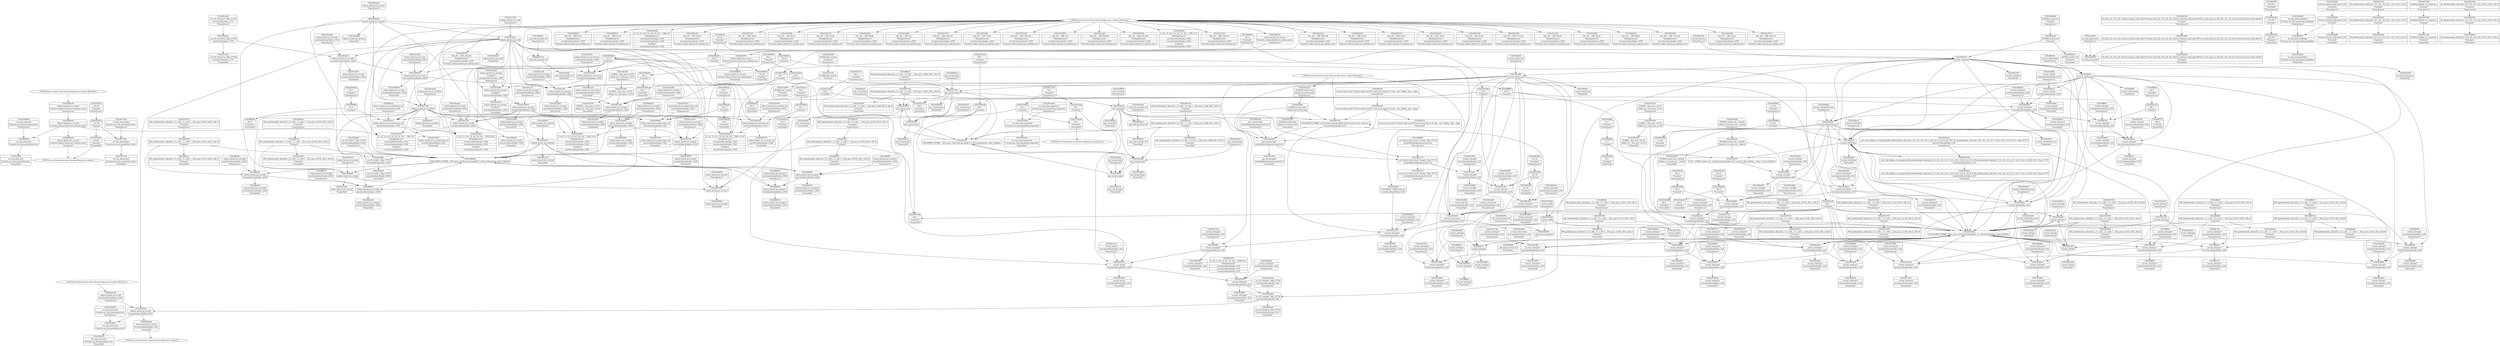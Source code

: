 digraph {
	CE0x500bc00 [shape=record,shape=Mrecord,label="{CE0x500bc00|128:_i8*,_:_CRE_20,24_|*MultipleSource*|security/selinux/hooks.c,3520|Function::selinux_kernel_act_as&Arg::new::}"]
	CE0x5007cb0 [shape=record,shape=Mrecord,label="{CE0x5007cb0|128:_i8*,_:_CRE_40,44_|*MultipleSource*|security/selinux/hooks.c,3520|Function::selinux_kernel_act_as&Arg::new::}"]
	CE0x5006f80 [shape=record,shape=Mrecord,label="{CE0x5006f80|i32_5|*Constant*}"]
	CE0x501f8f0 [shape=record,shape=Mrecord,label="{CE0x501f8f0|avc_has_perm:tsid|Function::avc_has_perm&Arg::tsid::|*SummSink*}"]
	CE0x5025e50 [shape=record,shape=Mrecord,label="{CE0x5025e50|i32_218|*Constant*}"]
	CE0x504d4b0 [shape=record,shape=Mrecord,label="{CE0x504d4b0|i64*_getelementptr_inbounds_(_11_x_i64_,_11_x_i64_*___llvm_gcov_ctr125,_i64_0,_i64_6)|*Constant*|*SummSource*}"]
	CE0x5051b60 [shape=record,shape=Mrecord,label="{CE0x5051b60|current_sid:tmp1}"]
	CE0x50259a0 [shape=record,shape=Mrecord,label="{CE0x50259a0|COLLAPSED:_GCMRE___llvm_gcov_ctr125_internal_global_11_x_i64_zeroinitializer:_elem_0:default:}"]
	CE0x502c880 [shape=record,shape=Mrecord,label="{CE0x502c880|get_current:tmp2}"]
	CE0x50135b0 [shape=record,shape=Mrecord,label="{CE0x50135b0|current_sid:tmp20|security/selinux/hooks.c,218}"]
	CE0x502e090 [shape=record,shape=Mrecord,label="{CE0x502e090|selinux_kernel_act_as:create_sid|security/selinux/hooks.c,3530|*SummSource*}"]
	CE0x4ff24f0 [shape=record,shape=Mrecord,label="{CE0x4ff24f0|current_sid:tmp6|security/selinux/hooks.c,218|*SummSource*}"]
	CE0x5030f20 [shape=record,shape=Mrecord,label="{CE0x5030f20|current_sid:do.end|*SummSink*}"]
	CE0x5006770 [shape=record,shape=Mrecord,label="{CE0x5006770|selinux_kernel_act_as:create_sid|security/selinux/hooks.c,3530|*SummSink*}"]
	CE0x5029fc0 [shape=record,shape=Mrecord,label="{CE0x5029fc0|get_current:tmp3}"]
	CE0x502d9e0 [shape=record,shape=Mrecord,label="{CE0x502d9e0|4:_i32,_12:_i32,_16:_i32,_20:_i32,_:_CME_20,24_|*MultipleSource*|security/selinux/hooks.c,3529|security/selinux/hooks.c,3520|*LoadInst*|security/selinux/hooks.c,3520}"]
	CE0x50617f0 [shape=record,shape=Mrecord,label="{CE0x50617f0|COLLAPSED:_GCMRE_current_task_external_global_%struct.task_struct*:_elem_0::|security/selinux/hooks.c,218}"]
	CE0x4ffda80 [shape=record,shape=Mrecord,label="{CE0x4ffda80|i64*_getelementptr_inbounds_(_11_x_i64_,_11_x_i64_*___llvm_gcov_ctr125,_i64_0,_i64_8)|*Constant*}"]
	CE0x50297a0 [shape=record,shape=Mrecord,label="{CE0x50297a0|current_sid:tmp10|security/selinux/hooks.c,218|*SummSink*}"]
	CE0x5009fc0 [shape=record,shape=Mrecord,label="{CE0x5009fc0|selinux_kernel_act_as:if.end|*SummSource*}"]
	CE0x502c2e0 [shape=record,shape=Mrecord,label="{CE0x502c2e0|GLOBAL:current_task|Global_var:current_task|*SummSource*}"]
	CE0x501b0d0 [shape=record,shape=Mrecord,label="{CE0x501b0d0|128:_i8*,_:_CRE_64,72_|*MultipleSource*|security/selinux/hooks.c,3520|Function::selinux_kernel_act_as&Arg::new::}"]
	CE0x50295c0 [shape=record,shape=Mrecord,label="{CE0x50295c0|current_sid:land.lhs.true|*SummSink*}"]
	CE0x4ffd630 [shape=record,shape=Mrecord,label="{CE0x4ffd630|selinux_kernel_act_as:tmp11|security/selinux/hooks.c,3534|*SummSource*}"]
	CE0x501de30 [shape=record,shape=Mrecord,label="{CE0x501de30|selinux_kernel_act_as:bb|*SummSink*}"]
	CE0x5057c10 [shape=record,shape=Mrecord,label="{CE0x5057c10|current_sid:sid|security/selinux/hooks.c,220|*SummSource*}"]
	CE0x5005170 [shape=record,shape=Mrecord,label="{CE0x5005170|128:_i8*,_:_CRE_52,56_|*MultipleSource*|security/selinux/hooks.c,3520|Function::selinux_kernel_act_as&Arg::new::}"]
	CE0x500ab80 [shape=record,shape=Mrecord,label="{CE0x500ab80|%struct.common_audit_data*_null|*Constant*|*SummSink*}"]
	CE0x5008930 [shape=record,shape=Mrecord,label="{CE0x5008930|selinux_kernel_act_as:new|Function::selinux_kernel_act_as&Arg::new::|*SummSink*}"]
	CE0x5050170 [shape=record,shape=Mrecord,label="{CE0x5050170|i64*_getelementptr_inbounds_(_11_x_i64_,_11_x_i64_*___llvm_gcov_ctr125,_i64_0,_i64_6)|*Constant*}"]
	CE0x502cea0 [shape=record,shape=Mrecord,label="{CE0x502cea0|selinux_kernel_act_as:sid2|security/selinux/hooks.c,3529|*SummSource*}"]
	CE0x502f8e0 [shape=record,shape=Mrecord,label="{CE0x502f8e0|current_sid:tmp16|security/selinux/hooks.c,218|*SummSource*}"]
	CE0x5021d00 [shape=record,shape=Mrecord,label="{CE0x5021d00|selinux_kernel_act_as:tmp5|security/selinux/hooks.c,3528|*SummSource*}"]
	CE0x504e2d0 [shape=record,shape=Mrecord,label="{CE0x504e2d0|_call_void_mcount()_#3|*SummSource*}"]
	CE0x5031f80 [shape=record,shape=Mrecord,label="{CE0x5031f80|COLLAPSED:_CMRE:_elem_0::|security/selinux/hooks.c,218}"]
	CE0x50070c0 [shape=record,shape=Mrecord,label="{CE0x50070c0|selinux_kernel_act_as:keycreate_sid|security/selinux/hooks.c,3531|*SummSource*}"]
	CE0x501c500 [shape=record,shape=Mrecord,label="{CE0x501c500|selinux_kernel_act_as:cmp|security/selinux/hooks.c,3528|*SummSource*}"]
	CE0x4fff580 [shape=record,shape=Mrecord,label="{CE0x4fff580|i64_3|*Constant*|*SummSource*}"]
	CE0x5061210 [shape=record,shape=Mrecord,label="{CE0x5061210|_ret_%struct.task_struct*_%tmp4,_!dbg_!27714|./arch/x86/include/asm/current.h,14|*SummSink*}"]
	CE0x5062fc0 [shape=record,shape=Mrecord,label="{CE0x5062fc0|i32_22|*Constant*}"]
	CE0x5030420 [shape=record,shape=Mrecord,label="{CE0x5030420|i8*_getelementptr_inbounds_(_25_x_i8_,_25_x_i8_*_.str3,_i32_0,_i32_0)|*Constant*}"]
	CE0x5050040 [shape=record,shape=Mrecord,label="{CE0x5050040|current_sid:tmp12|security/selinux/hooks.c,218|*SummSink*}"]
	CE0x502ce30 [shape=record,shape=Mrecord,label="{CE0x502ce30|selinux_kernel_act_as:sid2|security/selinux/hooks.c,3529}"]
	CE0x504ca20 [shape=record,shape=Mrecord,label="{CE0x504ca20|current_sid:tmp10|security/selinux/hooks.c,218|*SummSource*}"]
	CE0x5004890 [shape=record,shape=Mrecord,label="{CE0x5004890|current_sid:tmp2|*SummSink*}"]
	CE0x4fff850 [shape=record,shape=Mrecord,label="{CE0x4fff850|current_sid:tmp4|security/selinux/hooks.c,218|*SummSource*}"]
	CE0x5061e80 [shape=record,shape=Mrecord,label="{CE0x5061e80|current_sid:tmp21|security/selinux/hooks.c,218|*SummSource*}"]
	CE0x5000850 [shape=record,shape=Mrecord,label="{CE0x5000850|i1_true|*Constant*|*SummSource*}"]
	CE0x500acb0 [shape=record,shape=Mrecord,label="{CE0x500acb0|avc_has_perm:auditdata|Function::avc_has_perm&Arg::auditdata::|*SummSink*}"]
	CE0x5018030 [shape=record,shape=Mrecord,label="{CE0x5018030|i32_1|*Constant*|*SummSink*}"]
	CE0x50134d0 [shape=record,shape=Mrecord,label="{CE0x50134d0|i64*_getelementptr_inbounds_(_11_x_i64_,_11_x_i64_*___llvm_gcov_ctr125,_i64_0,_i64_10)|*Constant*|*SummSink*}"]
	CE0x5002c40 [shape=record,shape=Mrecord,label="{CE0x5002c40|GLOBAL:current_sid|*Constant*}"]
	CE0x500cb30 [shape=record,shape=Mrecord,label="{CE0x500cb30|selinux_kernel_act_as:call1|security/selinux/hooks.c,3524}"]
	CE0x502db50 [shape=record,shape=Mrecord,label="{CE0x502db50|i32_3|*Constant*}"]
	CE0x5058500 [shape=record,shape=Mrecord,label="{CE0x5058500|get_current:tmp}"]
	CE0x5006cb0 [shape=record,shape=Mrecord,label="{CE0x5006cb0|i32_4|*Constant*|*SummSink*}"]
	CE0x50320d0 [shape=record,shape=Mrecord,label="{CE0x50320d0|current_sid:security|security/selinux/hooks.c,218|*SummSink*}"]
	CE0x65bddb0 [shape=record,shape=Mrecord,label="{CE0x65bddb0|128:_i8*,_:_CRE_80,88_|*MultipleSource*|security/selinux/hooks.c,3520|Function::selinux_kernel_act_as&Arg::new::}"]
	CE0x502fd60 [shape=record,shape=Mrecord,label="{CE0x502fd60|i8_1|*Constant*|*SummSource*}"]
	CE0x5016260 [shape=record,shape=Mrecord,label="{CE0x5016260|i32_5|*Constant*|*SummSource*}"]
	CE0x4fff240 [shape=record,shape=Mrecord,label="{CE0x4fff240|selinux_kernel_act_as:tmp9|security/selinux/hooks.c,3529}"]
	CE0x502d870 [shape=record,shape=Mrecord,label="{CE0x502d870|4:_i32,_12:_i32,_16:_i32,_20:_i32,_:_CME_16,20_|*MultipleSource*|security/selinux/hooks.c,3529|security/selinux/hooks.c,3520|*LoadInst*|security/selinux/hooks.c,3520}"]
	CE0x5056bc0 [shape=record,shape=Mrecord,label="{CE0x5056bc0|_call_void_mcount()_#3}"]
	CE0x5058d00 [shape=record,shape=Mrecord,label="{CE0x5058d00|get_current:bb|*SummSink*}"]
	CE0x5030d90 [shape=record,shape=Mrecord,label="{CE0x5030d90|get_current:tmp2|*SummSink*}"]
	CE0x5061990 [shape=record,shape=Mrecord,label="{CE0x5061990|current_sid:cred|security/selinux/hooks.c,218|*SummSink*}"]
	CE0x5000e60 [shape=record,shape=Mrecord,label="{CE0x5000e60|get_current:tmp|*SummSink*}"]
	CE0x502dcc0 [shape=record,shape=Mrecord,label="{CE0x502dcc0|i32_3|*Constant*|*SummSource*}"]
	"CONST[source:0(mediator),value:2(dynamic)][purpose:{subject}][SrcIdx:3]"
	CE0x5000ed0 [shape=record,shape=Mrecord,label="{CE0x5000ed0|i64_1|*Constant*}"]
	CE0x5009a90 [shape=record,shape=Mrecord,label="{CE0x5009a90|selinux_kernel_act_as:tmp}"]
	CE0x50028a0 [shape=record,shape=Mrecord,label="{CE0x50028a0|selinux_kernel_act_as:call|security/selinux/hooks.c,3521}"]
	CE0x5013420 [shape=record,shape=Mrecord,label="{CE0x5013420|i64*_getelementptr_inbounds_(_11_x_i64_,_11_x_i64_*___llvm_gcov_ctr125,_i64_0,_i64_10)|*Constant*|*SummSource*}"]
	CE0x5024fa0 [shape=record,shape=Mrecord,label="{CE0x5024fa0|current_sid:call|security/selinux/hooks.c,218|*SummSink*}"]
	CE0x4fffdd0 [shape=record,shape=Mrecord,label="{CE0x4fffdd0|current_sid:tmp3|*SummSource*}"]
	CE0x502a3b0 [shape=record,shape=Mrecord,label="{CE0x502a3b0|current_sid:tmp7|security/selinux/hooks.c,218|*SummSink*}"]
	CE0x5021670 [shape=record,shape=Mrecord,label="{CE0x5021670|i64_0|*Constant*|*SummSource*}"]
	CE0x4ffc170 [shape=record,shape=Mrecord,label="{CE0x4ffc170|current_sid:tmp17|security/selinux/hooks.c,218|*SummSink*}"]
	CE0x5019440 [shape=record,shape=Mrecord,label="{CE0x5019440|selinux_kernel_act_as:tmp7|security/selinux/hooks.c,3528|*SummSource*}"]
	CE0x5028f50 [shape=record,shape=Mrecord,label="{CE0x5028f50|current_sid:tmp7|security/selinux/hooks.c,218}"]
	CE0x4ff22c0 [shape=record,shape=Mrecord,label="{CE0x4ff22c0|current_sid:tmp5|security/selinux/hooks.c,218|*SummSink*}"]
	CE0x6f77a20 [shape=record,shape=Mrecord,label="{CE0x6f77a20|i64_1|*Constant*|*SummSource*}"]
	CE0x4ff2ee0 [shape=record,shape=Mrecord,label="{CE0x4ff2ee0|get_current:tmp|*SummSource*}"]
	CE0x4ff3dc0 [shape=record,shape=Mrecord,label="{CE0x4ff3dc0|i32_22|*Constant*|*SummSource*}"]
	CE0x4ffffe0 [shape=record,shape=Mrecord,label="{CE0x4ffffe0|current_sid:tmp3|*SummSink*}"]
	CE0x5009b70 [shape=record,shape=Mrecord,label="{CE0x5009b70|selinux_kernel_act_as:tmp|*SummSource*}"]
	CE0x502bb10 [shape=record,shape=Mrecord,label="{CE0x502bb10|current_sid:tmp10|security/selinux/hooks.c,218}"]
	CE0x50182f0 [shape=record,shape=Mrecord,label="{CE0x50182f0|avc_has_perm:requested|Function::avc_has_perm&Arg::requested::}"]
	CE0x4ffccf0 [shape=record,shape=Mrecord,label="{CE0x4ffccf0|i64*_getelementptr_inbounds_(_5_x_i64_,_5_x_i64_*___llvm_gcov_ctr276,_i64_0,_i64_4)|*Constant*|*SummSink*}"]
	CE0x5057f20 [shape=record,shape=Mrecord,label="{CE0x5057f20|0:_i32,_4:_i32,_8:_i32,_12:_i32,_:_CMRE_4,8_|*MultipleSource*|security/selinux/hooks.c,218|security/selinux/hooks.c,218|security/selinux/hooks.c,220}"]
	CE0x5029b80 [shape=record,shape=Mrecord,label="{CE0x5029b80|current_sid:tmp11|security/selinux/hooks.c,218|*SummSink*}"]
	CE0x50503c0 [shape=record,shape=Mrecord,label="{CE0x50503c0|current_sid:land.lhs.true2|*SummSource*}"]
	CE0x4ffca10 [shape=record,shape=Mrecord,label="{CE0x4ffca10|i64*_getelementptr_inbounds_(_5_x_i64_,_5_x_i64_*___llvm_gcov_ctr276,_i64_0,_i64_4)|*Constant*|*SummSource*}"]
	CE0x5052360 [shape=record,shape=Mrecord,label="{CE0x5052360|current_sid:tmp8|security/selinux/hooks.c,218}"]
	CE0x50141e0 [shape=record,shape=Mrecord,label="{CE0x50141e0|GLOBAL:get_current|*Constant*}"]
	CE0x5018d60 [shape=record,shape=Mrecord,label="{CE0x5018d60|128:_i8*,_:_CRE_0,4_|*MultipleSource*|security/selinux/hooks.c,3520|Function::selinux_kernel_act_as&Arg::new::}"]
	CE0x500a0c0 [shape=record,shape=Mrecord,label="{CE0x500a0c0|get_current:tmp1|*SummSink*}"]
	CE0x501a860 [shape=record,shape=Mrecord,label="{CE0x501a860|selinux_kernel_act_as:call1|security/selinux/hooks.c,3524|*SummSource*}"]
	CE0x50173c0 [shape=record,shape=Mrecord,label="{CE0x50173c0|i32_1|*Constant*|*SummSource*}"]
	CE0x504ef00 [shape=record,shape=Mrecord,label="{CE0x504ef00|current_sid:do.end|*SummSource*}"]
	CE0x504f880 [shape=record,shape=Mrecord,label="{CE0x504f880|_call_void_mcount()_#3|*SummSink*}"]
	CE0x5000550 [shape=record,shape=Mrecord,label="{CE0x5000550|current_sid:tmp14|security/selinux/hooks.c,218|*SummSink*}"]
	CE0x5027db0 [shape=record,shape=Mrecord,label="{CE0x5027db0|GLOBAL:lockdep_rcu_suspicious|*Constant*|*SummSource*}"]
	CE0x5007470 [shape=record,shape=Mrecord,label="{CE0x5007470|128:_i8*,_:_CRE_144,152_|*MultipleSource*|security/selinux/hooks.c,3520|Function::selinux_kernel_act_as&Arg::new::}"]
	CE0x5031a70 [shape=record,shape=Mrecord,label="{CE0x5031a70|current_sid:if.end}"]
	CE0x5018ab0 [shape=record,shape=Mrecord,label="{CE0x5018ab0|selinux_kernel_act_as:tmp2|*LoadInst*|security/selinux/hooks.c,3520|*SummSource*}"]
	CE0x50579c0 [shape=record,shape=Mrecord,label="{CE0x50579c0|current_sid:sid|security/selinux/hooks.c,220}"]
	CE0x5031d90 [shape=record,shape=Mrecord,label="{CE0x5031d90|current_sid:security|security/selinux/hooks.c,218|*SummSource*}"]
	CE0x502bed0 [shape=record,shape=Mrecord,label="{CE0x502bed0|current_sid:tobool|security/selinux/hooks.c,218|*SummSink*}"]
	CE0x5021af0 [shape=record,shape=Mrecord,label="{CE0x5021af0|selinux_kernel_act_as:tmp5|security/selinux/hooks.c,3528}"]
	CE0x5009160 [shape=record,shape=Mrecord,label="{CE0x5009160|selinux_kernel_act_as:secid|Function::selinux_kernel_act_as&Arg::secid::|*SummSource*}"]
	CE0x501b260 [shape=record,shape=Mrecord,label="{CE0x501b260|128:_i8*,_:_CRE_72,80_|*MultipleSource*|security/selinux/hooks.c,3520|Function::selinux_kernel_act_as&Arg::new::}"]
	CE0x5017620 [shape=record,shape=Mrecord,label="{CE0x5017620|selinux_kernel_act_as:sockcreate_sid|security/selinux/hooks.c,3532|*SummSink*}"]
	CE0x5018180 [shape=record,shape=Mrecord,label="{CE0x5018180|avc_has_perm:requested|Function::avc_has_perm&Arg::requested::|*SummSink*}"]
	CE0x50072e0 [shape=record,shape=Mrecord,label="{CE0x50072e0|128:_i8*,_:_CRE_136,144_|*MultipleSource*|security/selinux/hooks.c,3520|Function::selinux_kernel_act_as&Arg::new::}"]
	CE0x5018950 [shape=record,shape=Mrecord,label="{CE0x5018950|128:_i8*,_:_CRE_4,8_|*MultipleSource*|security/selinux/hooks.c,3520|Function::selinux_kernel_act_as&Arg::new::}"]
	CE0x4ff3920 [shape=record,shape=Mrecord,label="{CE0x4ff3920|current_sid:do.body|*SummSource*}"]
	CE0x500a5d0 [shape=record,shape=Mrecord,label="{CE0x500a5d0|get_current:tmp4|./arch/x86/include/asm/current.h,14|*SummSource*}"]
	CE0x502bcf0 [shape=record,shape=Mrecord,label="{CE0x502bcf0|i64_4|*Constant*|*SummSink*}"]
	CE0x5019700 [shape=record,shape=Mrecord,label="{CE0x5019700|i64*_getelementptr_inbounds_(_5_x_i64_,_5_x_i64_*___llvm_gcov_ctr276,_i64_0,_i64_3)|*Constant*}"]
	CE0x5018ff0 [shape=record,shape=Mrecord,label="{CE0x5018ff0|i64*_getelementptr_inbounds_(_5_x_i64_,_5_x_i64_*___llvm_gcov_ctr276,_i64_0,_i64_0)|*Constant*|*SummSink*}"]
	CE0x50563d0 [shape=record,shape=Mrecord,label="{CE0x50563d0|i8*_getelementptr_inbounds_(_45_x_i8_,_45_x_i8_*_.str12,_i32_0,_i32_0)|*Constant*}"]
	"CONST[source:0(mediator),value:2(dynamic)][purpose:{object}]"
	CE0x5008c10 [shape=record,shape=Mrecord,label="{CE0x5008c10|avc_has_perm:ssid|Function::avc_has_perm&Arg::ssid::|*SummSink*}"]
	CE0x5013540 [shape=record,shape=Mrecord,label="{CE0x5013540|current_sid:tmp19|security/selinux/hooks.c,218|*SummSink*}"]
	CE0x502d630 [shape=record,shape=Mrecord,label="{CE0x502d630|4:_i32,_12:_i32,_16:_i32,_20:_i32,_:_CME_12,16_|*MultipleSource*|security/selinux/hooks.c,3529|security/selinux/hooks.c,3520|*LoadInst*|security/selinux/hooks.c,3520}"]
	CE0x50131d0 [shape=record,shape=Mrecord,label="{CE0x50131d0|current_sid:tmp19|security/selinux/hooks.c,218|*SummSource*}"]
	CE0x4ff2070 [shape=record,shape=Mrecord,label="{CE0x4ff2070|%struct.task_struct*_(%struct.task_struct**)*_asm_movq_%gs:$_1:P_,$0_,_r,im,_dirflag_,_fpsr_,_flags_|*SummSink*}"]
	CE0x5004060 [shape=record,shape=Mrecord,label="{CE0x5004060|current_sid:tmp14|security/selinux/hooks.c,218|*SummSource*}"]
	CE0x502a620 [shape=record,shape=Mrecord,label="{CE0x502a620|GLOBAL:current_task|Global_var:current_task}"]
	CE0x500d720 [shape=record,shape=Mrecord,label="{CE0x500d720|i32_(i32,_i32,_i16,_i32,_%struct.common_audit_data*)*_bitcast_(i32_(i32,_i32,_i16,_i32,_%struct.common_audit_data.495*)*_avc_has_perm_to_i32_(i32,_i32,_i16,_i32,_%struct.common_audit_data*)*)|*Constant*|*SummSource*}"]
	CE0x502cb20 [shape=record,shape=Mrecord,label="{CE0x502cb20|selinux_kernel_act_as:tmp9|security/selinux/hooks.c,3529|*SummSink*}"]
	CE0x502bd90 [shape=record,shape=Mrecord,label="{CE0x502bd90|current_sid:tmp9|security/selinux/hooks.c,218}"]
	CE0x5051a80 [shape=record,shape=Mrecord,label="{CE0x5051a80|current_sid:tmp|*SummSink*}"]
	CE0x5025ff0 [shape=record,shape=Mrecord,label="{CE0x5025ff0|i32_218|*Constant*|*SummSource*}"]
	CE0x501aa90 [shape=record,shape=Mrecord,label="{CE0x501aa90|128:_i8*,_:_CRE_96,104_|*MultipleSource*|security/selinux/hooks.c,3520|Function::selinux_kernel_act_as&Arg::new::}"]
	CE0x4ffbb70 [shape=record,shape=Mrecord,label="{CE0x4ffbb70|i64*_getelementptr_inbounds_(_11_x_i64_,_11_x_i64_*___llvm_gcov_ctr125,_i64_0,_i64_9)|*Constant*|*SummSource*}"]
	CE0x501dac0 [shape=record,shape=Mrecord,label="{CE0x501dac0|avc_has_perm:ssid|Function::avc_has_perm&Arg::ssid::}"]
	CE0x5050790 [shape=record,shape=Mrecord,label="{CE0x5050790|i64*_getelementptr_inbounds_(_11_x_i64_,_11_x_i64_*___llvm_gcov_ctr125,_i64_0,_i64_1)|*Constant*}"]
	CE0x500c140 [shape=record,shape=Mrecord,label="{CE0x500c140|current_sid:entry|*SummSource*}"]
	CE0x5020f70 [shape=record,shape=Mrecord,label="{CE0x5020f70|selinux_kernel_act_as:new|Function::selinux_kernel_act_as&Arg::new::}"]
	CE0x50316b0 [shape=record,shape=Mrecord,label="{CE0x50316b0|current_sid:bb|*SummSource*}"]
	CE0x4ff3b80 [shape=record,shape=Mrecord,label="{CE0x4ff3b80|i32_22|*Constant*|*SummSink*}"]
	CE0x4fffcc0 [shape=record,shape=Mrecord,label="{CE0x4fffcc0|i64*_getelementptr_inbounds_(_2_x_i64_,_2_x_i64_*___llvm_gcov_ctr98,_i64_0,_i64_0)|*Constant*|*SummSource*}"]
	CE0x5085c10 [shape=record,shape=Mrecord,label="{CE0x5085c10|get_current:tmp3|*SummSink*}"]
	CE0x5023770 [shape=record,shape=Mrecord,label="{CE0x5023770|4:_i32,_12:_i32,_16:_i32,_20:_i32,_:_CME_4,8_|*MultipleSource*|security/selinux/hooks.c,3529|security/selinux/hooks.c,3520|*LoadInst*|security/selinux/hooks.c,3520}"]
	CE0x50315c0 [shape=record,shape=Mrecord,label="{CE0x50315c0|current_sid:bb}"]
	CE0x5007600 [shape=record,shape=Mrecord,label="{CE0x5007600|128:_i8*,_:_CRE_152,160_|*MultipleSource*|security/selinux/hooks.c,3520|Function::selinux_kernel_act_as&Arg::new::}"]
	CE0x5025060 [shape=record,shape=Mrecord,label="{CE0x5025060|i32_0|*Constant*}"]
	CE0x502e020 [shape=record,shape=Mrecord,label="{CE0x502e020|selinux_kernel_act_as:create_sid|security/selinux/hooks.c,3530}"]
	CE0x5020670 [shape=record,shape=Mrecord,label="{CE0x5020670|selinux_kernel_act_as:if.end}"]
	CE0x5003c80 [shape=record,shape=Mrecord,label="{CE0x5003c80|current_sid:tmp13|security/selinux/hooks.c,218|*SummSink*}"]
	CE0x502b7a0 [shape=record,shape=Mrecord,label="{CE0x502b7a0|get_current:tmp1}"]
	CE0x48f50b0 [shape=record,shape=Mrecord,label="{CE0x48f50b0|i32_0|*Constant*}"]
	CE0x5026e90 [shape=record,shape=Mrecord,label="{CE0x5026e90|current_sid:do.body}"]
	CE0x5030d20 [shape=record,shape=Mrecord,label="{CE0x5030d20|get_current:tmp2|*SummSource*}"]
	CE0x5000b00 [shape=record,shape=Mrecord,label="{CE0x5000b00|i64*_getelementptr_inbounds_(_11_x_i64_,_11_x_i64_*___llvm_gcov_ctr125,_i64_0,_i64_8)|*Constant*|*SummSink*}"]
	CE0x5009760 [shape=record,shape=Mrecord,label="{CE0x5009760|128:_i8*,_:_CRE_128,136_|*MultipleSource*|security/selinux/hooks.c,3520|Function::selinux_kernel_act_as&Arg::new::}"]
	CE0x502f6c0 [shape=record,shape=Mrecord,label="{CE0x502f6c0|current_sid:tmp16|security/selinux/hooks.c,218}"]
	CE0x66b7d00 [shape=record,shape=Mrecord,label="{CE0x66b7d00|selinux_kernel_act_as:tmp1}"]
	CE0x5017030 [shape=record,shape=Mrecord,label="{CE0x5017030|avc_has_perm:tclass|Function::avc_has_perm&Arg::tclass::}"]
	CE0x5016f30 [shape=record,shape=Mrecord,label="{CE0x5016f30|i32_1|*Constant*}"]
	CE0x5018390 [shape=record,shape=Mrecord,label="{CE0x5018390|selinux_kernel_act_as:tmp5|security/selinux/hooks.c,3528|*SummSink*}"]
	CE0x48f4fe0 [shape=record,shape=Mrecord,label="{CE0x48f4fe0|_call_void_mcount()_#3|*SummSource*}"]
	CE0x502c4d0 [shape=record,shape=Mrecord,label="{CE0x502c4d0|%struct.task_struct*_(%struct.task_struct**)*_asm_movq_%gs:$_1:P_,$0_,_r,im,_dirflag_,_fpsr_,_flags_}"]
	CE0x5025a10 [shape=record,shape=Mrecord,label="{CE0x5025a10|current_sid:tmp|*SummSource*}"]
	CE0x50238e0 [shape=record,shape=Mrecord,label="{CE0x50238e0|4:_i32,_12:_i32,_16:_i32,_20:_i32,_:_CME_8,12_|*MultipleSource*|security/selinux/hooks.c,3529|security/selinux/hooks.c,3520|*LoadInst*|security/selinux/hooks.c,3520}"]
	CE0x5008b10 [shape=record,shape=Mrecord,label="{CE0x5008b10|i32_0|*Constant*|*SummSource*}"]
	CE0x5006b30 [shape=record,shape=Mrecord,label="{CE0x5006b30|i32_4|*Constant*|*SummSource*}"]
	CE0x500a4c0 [shape=record,shape=Mrecord,label="{CE0x500a4c0|selinux_kernel_act_as:entry|*SummSource*}"]
	CE0x5054320 [shape=record,shape=Mrecord,label="{CE0x5054320|current_sid:tobool1|security/selinux/hooks.c,218}"]
	CE0x5003e90 [shape=record,shape=Mrecord,label="{CE0x5003e90|current_sid:tmp14|security/selinux/hooks.c,218}"]
	CE0x63dd540 [shape=record,shape=Mrecord,label="{CE0x63dd540|selinux_kernel_act_as:tmp1|*SummSource*}"]
	CE0x5056ff0 [shape=record,shape=Mrecord,label="{CE0x5056ff0|current_sid:tmp23|security/selinux/hooks.c,218}"]
	CE0x50587f0 [shape=record,shape=Mrecord,label="{CE0x50587f0|current_sid:tmp24|security/selinux/hooks.c,220}"]
	CE0x5003c10 [shape=record,shape=Mrecord,label="{CE0x5003c10|current_sid:tmp13|security/selinux/hooks.c,218|*SummSource*}"]
	CE0x4ff3370 [shape=record,shape=Mrecord,label="{CE0x4ff3370|current_sid:tmp2}"]
	CE0x50185a0 [shape=record,shape=Mrecord,label="{CE0x50185a0|avc_has_perm:requested|Function::avc_has_perm&Arg::requested::|*SummSource*}"]
	CE0x501c2b0 [shape=record,shape=Mrecord,label="{CE0x501c2b0|_ret_i32_%retval.0,_!dbg_!27728|security/selinux/avc.c,775|*SummSource*}"]
	CE0x5025890 [shape=record,shape=Mrecord,label="{CE0x5025890|i64*_getelementptr_inbounds_(_11_x_i64_,_11_x_i64_*___llvm_gcov_ctr125,_i64_0,_i64_0)|*Constant*|*SummSink*}"]
	CE0x501a520 [shape=record,shape=Mrecord,label="{CE0x501a520|selinux_kernel_act_as:tmp|*SummSink*}"]
	CE0x500b0d0 [shape=record,shape=Mrecord,label="{CE0x500b0d0|avc_has_perm:auditdata|Function::avc_has_perm&Arg::auditdata::|*SummSource*}"]
	CE0x501ac20 [shape=record,shape=Mrecord,label="{CE0x501ac20|128:_i8*,_:_CRE_104,112_|*MultipleSource*|security/selinux/hooks.c,3520|Function::selinux_kernel_act_as&Arg::new::}"]
	CE0x5027b60 [shape=record,shape=Mrecord,label="{CE0x5027b60|GLOBAL:lockdep_rcu_suspicious|*Constant*}"]
	CE0x5053b00 [shape=record,shape=Mrecord,label="{CE0x5053b00|i64_5|*Constant*}"]
	CE0x501d3e0 [shape=record,shape=Mrecord,label="{CE0x501d3e0|128:_i8*,_:_CRE_160,168_|*MultipleSource*|security/selinux/hooks.c,3520|Function::selinux_kernel_act_as&Arg::new::}"]
	CE0x4ff3ab0 [shape=record,shape=Mrecord,label="{CE0x4ff3ab0|i32_0|*Constant*|*SummSink*}"]
	CE0x5061d00 [shape=record,shape=Mrecord,label="{CE0x5061d00|current_sid:tmp21|security/selinux/hooks.c,218}"]
	CE0x5008740 [shape=record,shape=Mrecord,label="{CE0x5008740|selinux_kernel_act_as:cmp|security/selinux/hooks.c,3528|*SummSink*}"]
	CE0x501cd00 [shape=record,shape=Mrecord,label="{CE0x501cd00|selinux_kernel_act_as:tmp4|security/selinux/hooks.c,3528|*SummSink*}"]
	CE0x5026160 [shape=record,shape=Mrecord,label="{CE0x5026160|i32_218|*Constant*|*SummSink*}"]
	CE0x502c270 [shape=record,shape=Mrecord,label="{CE0x502c270|i64_3|*Constant*}"]
	CE0x5053d60 [shape=record,shape=Mrecord,label="{CE0x5053d60|i64_5|*Constant*|*SummSink*}"]
	CE0x5067760 [shape=record,shape=Mrecord,label="{CE0x5067760|i64*_getelementptr_inbounds_(_2_x_i64_,_2_x_i64_*___llvm_gcov_ctr98,_i64_0,_i64_0)|*Constant*}"]
	CE0x50199f0 [shape=record,shape=Mrecord,label="{CE0x50199f0|selinux_kernel_act_as:tmp2|*LoadInst*|security/selinux/hooks.c,3520}"]
	CE0x4fff350 [shape=record,shape=Mrecord,label="{CE0x4fff350|selinux_kernel_act_as:tmp9|security/selinux/hooks.c,3529|*SummSource*}"]
	CE0x50324e0 [shape=record,shape=Mrecord,label="{CE0x50324e0|current_sid:if.end|*SummSink*}"]
	CE0x502b930 [shape=record,shape=Mrecord,label="{CE0x502b930|i64*_getelementptr_inbounds_(_2_x_i64_,_2_x_i64_*___llvm_gcov_ctr98,_i64_0,_i64_0)|*Constant*|*SummSink*}"]
	CE0x500b4c0 [shape=record,shape=Mrecord,label="{CE0x500b4c0|selinux_kernel_act_as:tmp6|security/selinux/hooks.c,3528|*SummSource*}"]
	CE0x5029a00 [shape=record,shape=Mrecord,label="{CE0x5029a00|current_sid:tmp11|security/selinux/hooks.c,218|*SummSource*}"]
	"CONST[source:1(input),value:2(dynamic)][purpose:{object}][SrcIdx:0]"
	CE0x5007190 [shape=record,shape=Mrecord,label="{CE0x5007190|selinux_kernel_act_as:keycreate_sid|security/selinux/hooks.c,3531|*SummSink*}"]
	"CONST[source:1(input),value:2(dynamic)][purpose:{subject}][SrcIdx:2]"
	CE0x5030810 [shape=record,shape=Mrecord,label="{CE0x5030810|_call_void_lockdep_rcu_suspicious(i8*_getelementptr_inbounds_(_25_x_i8_,_25_x_i8_*_.str3,_i32_0,_i32_0),_i32_218,_i8*_getelementptr_inbounds_(_45_x_i8_,_45_x_i8_*_.str12,_i32_0,_i32_0))_#10,_!dbg_!27727|security/selinux/hooks.c,218|*SummSink*}"]
	CE0x5027e40 [shape=record,shape=Mrecord,label="{CE0x5027e40|GLOBAL:lockdep_rcu_suspicious|*Constant*|*SummSink*}"]
	CE0x4ffc610 [shape=record,shape=Mrecord,label="{CE0x4ffc610|selinux_kernel_act_as:sockcreate_sid|security/selinux/hooks.c,3532|*SummSource*}"]
	CE0x5010600 [shape=record,shape=Mrecord,label="{CE0x5010600|i32_(i32,_i32,_i16,_i32,_%struct.common_audit_data*)*_bitcast_(i32_(i32,_i32,_i16,_i32,_%struct.common_audit_data.495*)*_avc_has_perm_to_i32_(i32,_i32,_i16,_i32,_%struct.common_audit_data*)*)|*Constant*}"]
	CE0x504d710 [shape=record,shape=Mrecord,label="{CE0x504d710|i64*_getelementptr_inbounds_(_11_x_i64_,_11_x_i64_*___llvm_gcov_ctr125,_i64_0,_i64_6)|*Constant*|*SummSink*}"]
	CE0x5000680 [shape=record,shape=Mrecord,label="{CE0x5000680|i1_true|*Constant*}"]
	CE0x5008870 [shape=record,shape=Mrecord,label="{CE0x5008870|selinux_kernel_act_as:new|Function::selinux_kernel_act_as&Arg::new::|*SummSource*}"]
	CE0x5026d80 [shape=record,shape=Mrecord,label="{CE0x5026d80|current_sid:if.then|*SummSink*}"]
	CE0x501aea0 [shape=record,shape=Mrecord,label="{CE0x501aea0|selinux_kernel_act_as:if.then|*SummSource*}"]
	CE0x500a1d0 [shape=record,shape=Mrecord,label="{CE0x500a1d0|selinux_kernel_act_as:if.end|*SummSink*}"]
	CE0x501fc40 [shape=record,shape=Mrecord,label="{CE0x501fc40|i16_48|*Constant*|*SummSource*}"]
	CE0x50184d0 [shape=record,shape=Mrecord,label="{CE0x50184d0|selinux_kernel_act_as:tmp6|security/selinux/hooks.c,3528}"]
	CE0x502a230 [shape=record,shape=Mrecord,label="{CE0x502a230|current_sid:tmp7|security/selinux/hooks.c,218|*SummSource*}"]
	CE0x502c200 [shape=record,shape=Mrecord,label="{CE0x502c200|i64_2|*Constant*}"]
	CE0x4ffd0f0 [shape=record,shape=Mrecord,label="{CE0x4ffd0f0|selinux_kernel_act_as:tmp10|security/selinux/hooks.c,3534|*SummSource*}"]
	CE0x4ffc5a0 [shape=record,shape=Mrecord,label="{CE0x4ffc5a0|selinux_kernel_act_as:sockcreate_sid|security/selinux/hooks.c,3532}"]
	CE0x5018c40 [shape=record,shape=Mrecord,label="{CE0x5018c40|selinux_kernel_act_as:tmp2|*LoadInst*|security/selinux/hooks.c,3520|*SummSink*}"]
	CE0x5030730 [shape=record,shape=Mrecord,label="{CE0x5030730|_call_void_lockdep_rcu_suspicious(i8*_getelementptr_inbounds_(_25_x_i8_,_25_x_i8_*_.str3,_i32_0,_i32_0),_i32_218,_i8*_getelementptr_inbounds_(_45_x_i8_,_45_x_i8_*_.str12,_i32_0,_i32_0))_#10,_!dbg_!27727|security/selinux/hooks.c,218}"]
	CE0x504f550 [shape=record,shape=Mrecord,label="{CE0x504f550|_call_void_mcount()_#3}"]
	CE0x500a970 [shape=record,shape=Mrecord,label="{CE0x500a970|selinux_kernel_act_as:security|security/selinux/hooks.c,3520|*SummSource*}"]
	CE0x500afe0 [shape=record,shape=Mrecord,label="{CE0x500afe0|avc_has_perm:auditdata|Function::avc_has_perm&Arg::auditdata::}"]
	CE0x5001b30 [shape=record,shape=Mrecord,label="{CE0x5001b30|GLOBAL:__llvm_gcov_ctr125|Global_var:__llvm_gcov_ctr125|*SummSource*}"]
	CE0x5019940 [shape=record,shape=Mrecord,label="{CE0x5019940|%struct.common_audit_data*_null|*Constant*|*SummSource*}"]
	CE0x5013730 [shape=record,shape=Mrecord,label="{CE0x5013730|current_sid:tmp20|security/selinux/hooks.c,218|*SummSource*}"]
	CE0x504efc0 [shape=record,shape=Mrecord,label="{CE0x504efc0|current_sid:if.then}"]
	CE0x502f3a0 [shape=record,shape=Mrecord,label="{CE0x502f3a0|current_sid:land.lhs.true2}"]
	CE0x4ffa100 [shape=record,shape=Mrecord,label="{CE0x4ffa100|i64*_getelementptr_inbounds_(_5_x_i64_,_5_x_i64_*___llvm_gcov_ctr276,_i64_0,_i64_0)|*Constant*}"]
	CE0x5019550 [shape=record,shape=Mrecord,label="{CE0x5019550|selinux_kernel_act_as:tmp7|security/selinux/hooks.c,3528|*SummSink*}"]
	CE0x5057310 [shape=record,shape=Mrecord,label="{CE0x5057310|current_sid:tmp23|security/selinux/hooks.c,218|*SummSource*}"]
	CE0x5004290 [shape=record,shape=Mrecord,label="{CE0x5004290|128:_i8*,_:_CRE_24,28_|*MultipleSource*|security/selinux/hooks.c,3520|Function::selinux_kernel_act_as&Arg::new::}"]
	CE0x5018280 [shape=record,shape=Mrecord,label="{CE0x5018280|%struct.common_audit_data*_null|*Constant*}"]
	CE0x5057b20 [shape=record,shape=Mrecord,label="{CE0x5057b20|current_sid:sid|security/selinux/hooks.c,220|*SummSink*}"]
	CE0x5004900 [shape=record,shape=Mrecord,label="{CE0x5004900|current_sid:tmp3}"]
	CE0x5060ed0 [shape=record,shape=Mrecord,label="{CE0x5060ed0|get_current:entry|*SummSink*}"]
	CE0x5006ff0 [shape=record,shape=Mrecord,label="{CE0x5006ff0|selinux_kernel_act_as:keycreate_sid|security/selinux/hooks.c,3531}"]
	CE0x5063220 [shape=record,shape=Mrecord,label="{CE0x5063220|current_sid:security|security/selinux/hooks.c,218}"]
	CE0x502b810 [shape=record,shape=Mrecord,label="{CE0x502b810|get_current:tmp1|*SummSource*}"]
	CE0x501a710 [shape=record,shape=Mrecord,label="{CE0x501a710|selinux_kernel_act_as:tmp3|security/selinux/hooks.c,3520|*SummSource*}"]
	CE0x5009b00 [shape=record,shape=Mrecord,label="{CE0x5009b00|COLLAPSED:_GCMRE___llvm_gcov_ctr276_internal_global_5_x_i64_zeroinitializer:_elem_0:default:}"]
	CE0x5027ef0 [shape=record,shape=Mrecord,label="{CE0x5027ef0|i8*_getelementptr_inbounds_(_25_x_i8_,_25_x_i8_*_.str3,_i32_0,_i32_0)|*Constant*|*SummSource*}"]
	CE0x500a260 [shape=record,shape=Mrecord,label="{CE0x500a260|selinux_kernel_act_as:entry}"]
	CE0x5018bd0 [shape=record,shape=Mrecord,label="{CE0x5018bd0|selinux_kernel_act_as:tmp3|security/selinux/hooks.c,3520}"]
	CE0x502f230 [shape=record,shape=Mrecord,label="{CE0x502f230|_ret_i32_%call1,_!dbg_!27735|security/selinux/hooks.c,3534|*SummSink*}"]
	CE0x502f0d0 [shape=record,shape=Mrecord,label="{CE0x502f0d0|_ret_i32_%call1,_!dbg_!27735|security/selinux/hooks.c,3534|*SummSource*}"]
	CE0x504fd70 [shape=record,shape=Mrecord,label="{CE0x504fd70|current_sid:tmp12|security/selinux/hooks.c,218}"]
	CE0x5031780 [shape=record,shape=Mrecord,label="{CE0x5031780|current_sid:bb|*SummSink*}"]
	CE0x5017ac0 [shape=record,shape=Mrecord,label="{CE0x5017ac0|current_sid:tmp18|security/selinux/hooks.c,218|*SummSink*}"]
	CE0x4ff3d20 [shape=record,shape=Mrecord,label="{CE0x4ff3d20|i32_22|*Constant*}"]
	CE0x5051af0 [shape=record,shape=Mrecord,label="{CE0x5051af0|i64_1|*Constant*}"]
	CE0x4ffedb0 [shape=record,shape=Mrecord,label="{CE0x4ffedb0|selinux_kernel_act_as:tmp8|security/selinux/hooks.c,3529|*SummSink*}"]
	CE0x50567b0 [shape=record,shape=Mrecord,label="{CE0x50567b0|i64*_getelementptr_inbounds_(_11_x_i64_,_11_x_i64_*___llvm_gcov_ctr125,_i64_0,_i64_9)|*Constant*}"]
	CE0x5007b70 [shape=record,shape=Mrecord,label="{CE0x5007b70|128:_i8*,_:_CRE_36,40_|*MultipleSource*|security/selinux/hooks.c,3520|Function::selinux_kernel_act_as&Arg::new::}"]
	CE0x500ba60 [shape=record,shape=Mrecord,label="{CE0x500ba60|128:_i8*,_:_CRE_16,20_|*MultipleSource*|security/selinux/hooks.c,3520|Function::selinux_kernel_act_as&Arg::new::}"]
	CE0x50246e0 [shape=record,shape=Mrecord,label="{CE0x50246e0|current_sid:tmp4|security/selinux/hooks.c,218|*SummSink*}"]
	CE0x50298d0 [shape=record,shape=Mrecord,label="{CE0x50298d0|current_sid:tmp11|security/selinux/hooks.c,218}"]
	CE0x50564b0 [shape=record,shape=Mrecord,label="{CE0x50564b0|i8*_getelementptr_inbounds_(_45_x_i8_,_45_x_i8_*_.str12,_i32_0,_i32_0)|*Constant*|*SummSink*}"]
	CE0x5008cb0 [shape=record,shape=Mrecord,label="{CE0x5008cb0|selinux_kernel_act_as:secid|Function::selinux_kernel_act_as&Arg::secid::}"]
	CE0x5007dd0 [shape=record,shape=Mrecord,label="{CE0x5007dd0|128:_i8*,_:_CRE_44,48_|*MultipleSource*|security/selinux/hooks.c,3520|Function::selinux_kernel_act_as&Arg::new::}"]
	CE0x502f060 [shape=record,shape=Mrecord,label="{CE0x502f060|_ret_i32_%call1,_!dbg_!27735|security/selinux/hooks.c,3534}"]
	CE0x502ab80 [shape=record,shape=Mrecord,label="{CE0x502ab80|GLOBAL:current_sid.__warned|Global_var:current_sid.__warned|*SummSource*}"]
	CE0x5002ac0 [shape=record,shape=Mrecord,label="{CE0x5002ac0|selinux_kernel_act_as:call|security/selinux/hooks.c,3521|*SummSink*}"]
	CE0x6cc8ee0 [shape=record,shape=Mrecord,label="{CE0x6cc8ee0|_call_void_mcount()_#3|*SummSink*}"]
	CE0x501adb0 [shape=record,shape=Mrecord,label="{CE0x501adb0|128:_i8*,_:_CRE_112,120_|*MultipleSource*|security/selinux/hooks.c,3520|Function::selinux_kernel_act_as&Arg::new::}"]
	CE0x50170a0 [shape=record,shape=Mrecord,label="{CE0x50170a0|avc_has_perm:tclass|Function::avc_has_perm&Arg::tclass::|*SummSource*}"]
	CE0x4ffdf10 [shape=record,shape=Mrecord,label="{CE0x4ffdf10|current_sid:tmp15|security/selinux/hooks.c,218|*SummSource*}"]
	CE0x501cc60 [shape=record,shape=Mrecord,label="{CE0x501cc60|selinux_kernel_act_as:tmp4|security/selinux/hooks.c,3528|*SummSource*}"]
	CE0x5057620 [shape=record,shape=Mrecord,label="{CE0x5057620|i32_1|*Constant*}"]
	CE0x4ff33e0 [shape=record,shape=Mrecord,label="{CE0x4ff33e0|COLLAPSED:_GCMRE___llvm_gcov_ctr98_internal_global_2_x_i64_zeroinitializer:_elem_0:default:}"]
	CE0x5017bf0 [shape=record,shape=Mrecord,label="{CE0x5017bf0|current_sid:tmp19|security/selinux/hooks.c,218}"]
	"CONST[source:0(mediator),value:0(static)][purpose:{operation}]"
	CE0x501a970 [shape=record,shape=Mrecord,label="{CE0x501a970|selinux_kernel_act_as:call1|security/selinux/hooks.c,3524|*SummSink*}"]
	CE0x5014790 [shape=record,shape=Mrecord,label="{CE0x5014790|get_current:entry}"]
	CE0x5023e60 [shape=record,shape=Mrecord,label="{CE0x5023e60|avc_has_perm:entry|*SummSink*}"]
	CE0x4fff7e0 [shape=record,shape=Mrecord,label="{CE0x4fff7e0|current_sid:tmp4|security/selinux/hooks.c,218}"]
	CE0x501fb10 [shape=record,shape=Mrecord,label="{CE0x501fb10|i16_48|*Constant*}"]
	CE0x502c6f0 [shape=record,shape=Mrecord,label="{CE0x502c6f0|current_sid:do.end}"]
	CE0x502bfa0 [shape=record,shape=Mrecord,label="{CE0x502bfa0|current_sid:tobool|security/selinux/hooks.c,218|*SummSource*}"]
	CE0x5053370 [shape=record,shape=Mrecord,label="{CE0x5053370|0:_i8,_:_GCMR_current_sid.__warned_internal_global_i8_0,_section_.data.unlikely_,_align_1:_elem_0:default:}"]
	CE0x502a550 [shape=record,shape=Mrecord,label="{CE0x502a550|get_current:tmp4|./arch/x86/include/asm/current.h,14|*SummSink*}"]
	"CONST[source:2(external),value:2(dynamic)][purpose:{subject}][SrcIdx:1]"
	CE0x501caa0 [shape=record,shape=Mrecord,label="{CE0x501caa0|selinux_kernel_act_as:tmp4|security/selinux/hooks.c,3528}"]
	CE0x5008200 [shape=record,shape=Mrecord,label="{CE0x5008200|i64_2|*Constant*}"]
	CE0x4ff39f0 [shape=record,shape=Mrecord,label="{CE0x4ff39f0|current_sid:do.body|*SummSink*}"]
	CE0x5056e80 [shape=record,shape=Mrecord,label="{CE0x5056e80|current_sid:tmp22|security/selinux/hooks.c,218|*SummSource*}"]
	CE0x5001a00 [shape=record,shape=Mrecord,label="{CE0x5001a00|GLOBAL:__llvm_gcov_ctr125|Global_var:__llvm_gcov_ctr125|*SummSink*}"]
	CE0x500c010 [shape=record,shape=Mrecord,label="{CE0x500c010|current_sid:entry}"]
	CE0x501af40 [shape=record,shape=Mrecord,label="{CE0x501af40|128:_i8*,_:_CRE_56,64_|*MultipleSource*|security/selinux/hooks.c,3520|Function::selinux_kernel_act_as&Arg::new::}"]
	CE0x500d830 [shape=record,shape=Mrecord,label="{CE0x500d830|i32_(i32,_i32,_i16,_i32,_%struct.common_audit_data*)*_bitcast_(i32_(i32,_i32,_i16,_i32,_%struct.common_audit_data.495*)*_avc_has_perm_to_i32_(i32,_i32,_i16,_i32,_%struct.common_audit_data*)*)|*Constant*|*SummSink*}"]
	CE0x50009d0 [shape=record,shape=Mrecord,label="{CE0x50009d0|i1_true|*Constant*|*SummSink*}"]
	CE0x5017940 [shape=record,shape=Mrecord,label="{CE0x5017940|current_sid:tmp18|security/selinux/hooks.c,218|*SummSource*}"]
	CE0x5021b60 [shape=record,shape=Mrecord,label="{CE0x5021b60|GLOBAL:__llvm_gcov_ctr276|Global_var:__llvm_gcov_ctr276}"]
	CE0x6f779b0 [shape=record,shape=Mrecord,label="{CE0x6f779b0|i64_1|*Constant*}"]
	CE0x500c240 [shape=record,shape=Mrecord,label="{CE0x500c240|current_sid:entry|*SummSink*}"]
	CE0x4ffe810 [shape=record,shape=Mrecord,label="{CE0x4ffe810|i64*_getelementptr_inbounds_(_5_x_i64_,_5_x_i64_*___llvm_gcov_ctr276,_i64_0,_i64_3)|*Constant*|*SummSink*}"]
	CE0x5028df0 [shape=record,shape=Mrecord,label="{CE0x5028df0|current_sid:tmp6|security/selinux/hooks.c,218|*SummSink*}"]
	CE0x4ff2250 [shape=record,shape=Mrecord,label="{CE0x4ff2250|current_sid:tmp5|security/selinux/hooks.c,218|*SummSource*}"]
	CE0x50302f0 [shape=record,shape=Mrecord,label="{CE0x50302f0|i8_1|*Constant*|*SummSink*}"]
	CE0x5017580 [shape=record,shape=Mrecord,label="{CE0x5017580|selinux_kernel_act_as:if.then}"]
	CE0x5013ca0 [shape=record,shape=Mrecord,label="{CE0x5013ca0|current_sid:call4|security/selinux/hooks.c,218}"]
	CE0x4fff660 [shape=record,shape=Mrecord,label="{CE0x4fff660|i64_0|*Constant*}"]
	CE0x5006a00 [shape=record,shape=Mrecord,label="{CE0x5006a00|i32_4|*Constant*}"]
	CE0x500b890 [shape=record,shape=Mrecord,label="{CE0x500b890|selinux_kernel_act_as:tmp6|security/selinux/hooks.c,3528|*SummSink*}"]
	CE0x500bd80 [shape=record,shape=Mrecord,label="{CE0x500bd80|GLOBAL:current_sid|*Constant*|*SummSource*}"]
	CE0x4ffecd0 [shape=record,shape=Mrecord,label="{CE0x4ffecd0|selinux_kernel_act_as:tmp8|security/selinux/hooks.c,3529}"]
	CE0x4ffbd70 [shape=record,shape=Mrecord,label="{CE0x4ffbd70|current_sid:tmp17|security/selinux/hooks.c,218}"]
	CE0x5014600 [shape=record,shape=Mrecord,label="{CE0x5014600|GLOBAL:get_current|*Constant*|*SummSink*}"]
	CE0x5019a60 [shape=record,shape=Mrecord,label="{CE0x5019a60|selinux_kernel_act_as:security|security/selinux/hooks.c,3520}"]
	CE0x5017140 [shape=record,shape=Mrecord,label="{CE0x5017140|avc_has_perm:tclass|Function::avc_has_perm&Arg::tclass::|*SummSink*}"]
	CE0x4ff31c0 [shape=record,shape=Mrecord,label="{CE0x4ff31c0|i64*_getelementptr_inbounds_(_11_x_i64_,_11_x_i64_*___llvm_gcov_ctr125,_i64_0,_i64_1)|*Constant*|*SummSink*}"]
	CE0x5053530 [shape=record,shape=Mrecord,label="{CE0x5053530|current_sid:tmp8|security/selinux/hooks.c,218|*SummSource*}"]
	CE0x50863d0 [shape=record,shape=Mrecord,label="{CE0x50863d0|_call_void_mcount()_#3|*SummSink*}"]
	CE0x4ff2380 [shape=record,shape=Mrecord,label="{CE0x4ff2380|current_sid:tmp6|security/selinux/hooks.c,218}"]
	CE0x50310d0 [shape=record,shape=Mrecord,label="{CE0x50310d0|current_sid:land.lhs.true2|*SummSink*}"]
	CE0x5021bf0 [shape=record,shape=Mrecord,label="{CE0x5021bf0|GLOBAL:__llvm_gcov_ctr276|Global_var:__llvm_gcov_ctr276|*SummSource*}"]
	CE0x63dd5b0 [shape=record,shape=Mrecord,label="{CE0x63dd5b0|selinux_kernel_act_as:tmp1|*SummSink*}"]
	CE0x5021780 [shape=record,shape=Mrecord,label="{CE0x5021780|i64_0|*Constant*|*SummSink*}"]
	CE0x502c380 [shape=record,shape=Mrecord,label="{CE0x502c380|GLOBAL:current_task|Global_var:current_task|*SummSink*}"]
	CE0x50307a0 [shape=record,shape=Mrecord,label="{CE0x50307a0|_call_void_lockdep_rcu_suspicious(i8*_getelementptr_inbounds_(_25_x_i8_,_25_x_i8_*_.str3,_i32_0,_i32_0),_i32_218,_i8*_getelementptr_inbounds_(_45_x_i8_,_45_x_i8_*_.str12,_i32_0,_i32_0))_#10,_!dbg_!27727|security/selinux/hooks.c,218|*SummSource*}"]
	CE0x5024090 [shape=record,shape=Mrecord,label="{CE0x5024090|_ret_i32_%tmp24,_!dbg_!27742|security/selinux/hooks.c,220}"]
	CE0x50205a0 [shape=record,shape=Mrecord,label="{CE0x50205a0|_ret_i32_%tmp24,_!dbg_!27742|security/selinux/hooks.c,220|*SummSink*}"]
	CE0x500aa10 [shape=record,shape=Mrecord,label="{CE0x500aa10|selinux_kernel_act_as:security|security/selinux/hooks.c,3520|*SummSink*}"]
	CE0x4ffd160 [shape=record,shape=Mrecord,label="{CE0x4ffd160|selinux_kernel_act_as:tmp10|security/selinux/hooks.c,3534|*SummSink*}"]
	CE0x50018d0 [shape=record,shape=Mrecord,label="{CE0x50018d0|GLOBAL:__llvm_gcov_ctr125|Global_var:__llvm_gcov_ctr125}"]
	CE0x5061170 [shape=record,shape=Mrecord,label="{CE0x5061170|_ret_%struct.task_struct*_%tmp4,_!dbg_!27714|./arch/x86/include/asm/current.h,14}"]
	CE0x5008f10 [shape=record,shape=Mrecord,label="{CE0x5008f10|avc_has_perm:tsid|Function::avc_has_perm&Arg::tsid::}"]
	CE0x502b340 [shape=record,shape=Mrecord,label="{CE0x502b340|current_sid:tobool1|security/selinux/hooks.c,218|*SummSource*}"]
	CE0x4ffdaf0 [shape=record,shape=Mrecord,label="{CE0x4ffdaf0|i64*_getelementptr_inbounds_(_11_x_i64_,_11_x_i64_*___llvm_gcov_ctr125,_i64_0,_i64_8)|*Constant*|*SummSource*}"]
	CE0x50138d0 [shape=record,shape=Mrecord,label="{CE0x50138d0|current_sid:tmp20|security/selinux/hooks.c,218|*SummSink*}"]
	CE0x502bc20 [shape=record,shape=Mrecord,label="{CE0x502bc20|i64_4|*Constant*|*SummSource*}"]
	CE0x501d870 [shape=record,shape=Mrecord,label="{CE0x501d870|avc_has_perm:entry|*SummSource*}"]
	CE0x501c890 [shape=record,shape=Mrecord,label="{CE0x501c890|i64_2|*Constant*|*SummSink*}"]
	CE0x5061580 [shape=record,shape=Mrecord,label="{CE0x5061580|i32_78|*Constant*}"]
	CE0x50506c0 [shape=record,shape=Mrecord,label="{CE0x50506c0|current_sid:tmp1|*SummSource*}"]
	CE0x50191d0 [shape=record,shape=Mrecord,label="{CE0x50191d0|selinux_kernel_act_as:tmp7|security/selinux/hooks.c,3528}"]
	CE0x50509b0 [shape=record,shape=Mrecord,label="{CE0x50509b0|current_sid:tmp1|*SummSink*}"]
	CE0x5024f00 [shape=record,shape=Mrecord,label="{CE0x5024f00|current_sid:call|security/selinux/hooks.c,218|*SummSource*}"]
	CE0x4ff1f90 [shape=record,shape=Mrecord,label="{CE0x4ff1f90|%struct.task_struct*_(%struct.task_struct**)*_asm_movq_%gs:$_1:P_,$0_,_r,im,_dirflag_,_fpsr_,_flags_|*SummSource*}"]
	CE0x4ffbb00 [shape=record,shape=Mrecord,label="{CE0x4ffbb00|i32_5|*Constant*|*SummSink*}"]
	CE0x50618f0 [shape=record,shape=Mrecord,label="{CE0x50618f0|current_sid:cred|security/selinux/hooks.c,218|*SummSource*}"]
	CE0x502fb90 [shape=record,shape=Mrecord,label="{CE0x502fb90|i8_1|*Constant*}"]
	CE0x502ad00 [shape=record,shape=Mrecord,label="{CE0x502ad00|GLOBAL:current_sid.__warned|Global_var:current_sid.__warned|*SummSink*}"]
	CE0x5003ba0 [shape=record,shape=Mrecord,label="{CE0x5003ba0|current_sid:tmp13|security/selinux/hooks.c,218}"]
	CE0x5004fb0 [shape=record,shape=Mrecord,label="{CE0x5004fb0|128:_i8*,_:_CRE_48,52_|*MultipleSource*|security/selinux/hooks.c,3520|Function::selinux_kernel_act_as&Arg::new::}"]
	CE0x4ffd7a0 [shape=record,shape=Mrecord,label="{CE0x4ffd7a0|selinux_kernel_act_as:tmp11|security/selinux/hooks.c,3534|*SummSink*}"]
	CE0x5025720 [shape=record,shape=Mrecord,label="{CE0x5025720|i64*_getelementptr_inbounds_(_11_x_i64_,_11_x_i64_*___llvm_gcov_ctr125,_i64_0,_i64_0)|*Constant*|*SummSource*}"]
	CE0x4ffd080 [shape=record,shape=Mrecord,label="{CE0x4ffd080|selinux_kernel_act_as:tmp10|security/selinux/hooks.c,3534}"]
	CE0x502cfb0 [shape=record,shape=Mrecord,label="{CE0x502cfb0|selinux_kernel_act_as:sid2|security/selinux/hooks.c,3529|*SummSink*}"]
	CE0x500a530 [shape=record,shape=Mrecord,label="{CE0x500a530|i64*_getelementptr_inbounds_(_2_x_i64_,_2_x_i64_*___llvm_gcov_ctr98,_i64_0,_i64_1)|*Constant*|*SummSource*}"]
	CE0x5028620 [shape=record,shape=Mrecord,label="{CE0x5028620|current_sid:tobool|security/selinux/hooks.c,218}"]
	CE0x65bdf40 [shape=record,shape=Mrecord,label="{CE0x65bdf40|128:_i8*,_:_CRE_88,89_|*MultipleSource*|security/selinux/hooks.c,3520|Function::selinux_kernel_act_as&Arg::new::}"]
	CE0x5013070 [shape=record,shape=Mrecord,label="{CE0x5013070|i64*_getelementptr_inbounds_(_11_x_i64_,_11_x_i64_*___llvm_gcov_ctr125,_i64_0,_i64_10)|*Constant*}"]
	CE0x5060f60 [shape=record,shape=Mrecord,label="{CE0x5060f60|_ret_%struct.task_struct*_%tmp4,_!dbg_!27714|./arch/x86/include/asm/current.h,14|*SummSource*}"]
	CE0x5008430 [shape=record,shape=Mrecord,label="{CE0x5008430|selinux_kernel_act_as:cmp|security/selinux/hooks.c,3528}"]
	CE0x4ffa5c0 [shape=record,shape=Mrecord,label="{CE0x4ffa5c0|selinux_kernel_act_as:if.then|*SummSink*}"]
	CE0x501ddc0 [shape=record,shape=Mrecord,label="{CE0x501ddc0|selinux_kernel_act_as:bb}"]
	CE0x66b7c10 [shape=record,shape=Mrecord,label="{CE0x66b7c10|_call_void_mcount()_#3}"]
	CE0x4ffc9a0 [shape=record,shape=Mrecord,label="{CE0x4ffc9a0|i64*_getelementptr_inbounds_(_5_x_i64_,_5_x_i64_*___llvm_gcov_ctr276,_i64_0,_i64_4)|*Constant*}"]
	CE0x504c730 [shape=record,shape=Mrecord,label="{CE0x504c730|current_sid:tmp9|security/selinux/hooks.c,218|*SummSink*}"]
	CE0x501dd20 [shape=record,shape=Mrecord,label="{CE0x501dd20|avc_has_perm:ssid|Function::avc_has_perm&Arg::ssid::|*SummSource*}"]
	CE0x50087b0 [shape=record,shape=Mrecord,label="{CE0x50087b0|i64_2|*Constant*|*SummSource*}"]
	CE0x5024240 [shape=record,shape=Mrecord,label="{CE0x5024240|_ret_i32_%tmp24,_!dbg_!27742|security/selinux/hooks.c,220|*SummSource*}"]
	CE0x5056440 [shape=record,shape=Mrecord,label="{CE0x5056440|i8*_getelementptr_inbounds_(_45_x_i8_,_45_x_i8_*_.str12,_i32_0,_i32_0)|*Constant*|*SummSource*}"]
	CE0x504e370 [shape=record,shape=Mrecord,label="{CE0x504e370|get_current:tmp4|./arch/x86/include/asm/current.h,14}"]
	CE0x500bec0 [shape=record,shape=Mrecord,label="{CE0x500bec0|GLOBAL:current_sid|*Constant*|*SummSink*}"]
	CE0x502b180 [shape=record,shape=Mrecord,label="{CE0x502b180|current_sid:tmp8|security/selinux/hooks.c,218|*SummSink*}"]
	CE0x50588e0 [shape=record,shape=Mrecord,label="{CE0x50588e0|current_sid:tmp24|security/selinux/hooks.c,220|*SummSource*}"]
	CE0x50095d0 [shape=record,shape=Mrecord,label="{CE0x50095d0|128:_i8*,_:_CRE_120,128_|*MultipleSource*|security/selinux/hooks.c,3520|Function::selinux_kernel_act_as&Arg::new::}"]
	CE0x501c320 [shape=record,shape=Mrecord,label="{CE0x501c320|_ret_i32_%retval.0,_!dbg_!27728|security/selinux/avc.c,775|*SummSink*}"]
	CE0x501a6a0 [shape=record,shape=Mrecord,label="{CE0x501a6a0|selinux_kernel_act_as:tmp3|security/selinux/hooks.c,3520|*SummSink*}"]
	CE0x5025930 [shape=record,shape=Mrecord,label="{CE0x5025930|current_sid:tmp}"]
	CE0x500a8b0 [shape=record,shape=Mrecord,label="{CE0x500a8b0|selinux_kernel_act_as:entry|*SummSink*}"]
	CE0x502a4e0 [shape=record,shape=Mrecord,label="{CE0x502a4e0|GLOBAL:current_sid.__warned|Global_var:current_sid.__warned}"]
	CE0x5014480 [shape=record,shape=Mrecord,label="{CE0x5014480|GLOBAL:get_current|*Constant*|*SummSource*}"]
	CE0x50043d0 [shape=record,shape=Mrecord,label="{CE0x50043d0|128:_i8*,_:_CRE_28,32_|*MultipleSource*|security/selinux/hooks.c,3520|Function::selinux_kernel_act_as&Arg::new::}"]
	CE0x5031890 [shape=record,shape=Mrecord,label="{CE0x5031890|i64*_getelementptr_inbounds_(_11_x_i64_,_11_x_i64_*___llvm_gcov_ctr125,_i64_0,_i64_0)|*Constant*}"]
	CE0x502bb80 [shape=record,shape=Mrecord,label="{CE0x502bb80|i64_4|*Constant*}"]
	CE0x501d570 [shape=record,shape=Mrecord,label="{CE0x501d570|128:_i8*,_:_CRE_168,176_|*MultipleSource*|security/selinux/hooks.c,3520|Function::selinux_kernel_act_as&Arg::new::}"]
	CE0x5009d40 [shape=record,shape=Mrecord,label="{CE0x5009d40|i64*_getelementptr_inbounds_(_2_x_i64_,_2_x_i64_*___llvm_gcov_ctr98,_i64_0,_i64_1)|*Constant*|*SummSink*}"]
	CE0x5032370 [shape=record,shape=Mrecord,label="{CE0x5032370|current_sid:tmp22|security/selinux/hooks.c,218}"]
	CE0x501c9a0 [shape=record,shape=Mrecord,label="{CE0x501c9a0|i64_0|*Constant*}"]
	CE0x5085b40 [shape=record,shape=Mrecord,label="{CE0x5085b40|get_current:tmp3|*SummSource*}"]
	CE0x50589d0 [shape=record,shape=Mrecord,label="{CE0x50589d0|current_sid:tmp24|security/selinux/hooks.c,220|*SummSink*}"]
	CE0x5019770 [shape=record,shape=Mrecord,label="{CE0x5019770|i64*_getelementptr_inbounds_(_5_x_i64_,_5_x_i64_*___llvm_gcov_ctr276,_i64_0,_i64_3)|*Constant*|*SummSource*}"]
	CE0x4ffd520 [shape=record,shape=Mrecord,label="{CE0x4ffd520|selinux_kernel_act_as:tmp11|security/selinux/hooks.c,3534}"]
	CE0x5004820 [shape=record,shape=Mrecord,label="{CE0x5004820|current_sid:tmp2|*SummSource*}"]
	CE0x502fa60 [shape=record,shape=Mrecord,label="{CE0x502fa60|current_sid:tmp16|security/selinux/hooks.c,218|*SummSink*}"]
	CE0x5008e00 [shape=record,shape=Mrecord,label="{CE0x5008e00|selinux_kernel_act_as:secid|Function::selinux_kernel_act_as&Arg::secid::|*SummSink*}"]
	CE0x5013f30 [shape=record,shape=Mrecord,label="{CE0x5013f30|current_sid:call4|security/selinux/hooks.c,218|*SummSource*}"]
	CE0x50174f0 [shape=record,shape=Mrecord,label="{CE0x50174f0|selinux_kernel_act_as:bb|*SummSource*}"]
	CE0x502ba30 [shape=record,shape=Mrecord,label="{CE0x502ba30|i64_5|*Constant*|*SummSource*}"]
	CE0x502b470 [shape=record,shape=Mrecord,label="{CE0x502b470|current_sid:tobool1|security/selinux/hooks.c,218|*SummSink*}"]
	CE0x5025ba0 [shape=record,shape=Mrecord,label="{CE0x5025ba0|i8*_getelementptr_inbounds_(_25_x_i8_,_25_x_i8_*_.str3,_i32_0,_i32_0)|*Constant*|*SummSink*}"]
	CE0x5029520 [shape=record,shape=Mrecord,label="{CE0x5029520|current_sid:land.lhs.true|*SummSource*}"]
	CE0x5031ba0 [shape=record,shape=Mrecord,label="{CE0x5031ba0|current_sid:if.end|*SummSource*}"]
	CE0x500ae10 [shape=record,shape=Mrecord,label="{CE0x500ae10|_ret_i32_%retval.0,_!dbg_!27728|security/selinux/avc.c,775}"]
	CE0x501fde0 [shape=record,shape=Mrecord,label="{CE0x501fde0|i16_48|*Constant*|*SummSink*}"]
	CE0x4ff2fd0 [shape=record,shape=Mrecord,label="{CE0x4ff2fd0|i64*_getelementptr_inbounds_(_11_x_i64_,_11_x_i64_*___llvm_gcov_ctr125,_i64_0,_i64_1)|*Constant*|*SummSource*}"]
	CE0x4ffc100 [shape=record,shape=Mrecord,label="{CE0x4ffc100|current_sid:tmp17|security/selinux/hooks.c,218|*SummSource*}"]
	CE0x5057490 [shape=record,shape=Mrecord,label="{CE0x5057490|current_sid:tmp23|security/selinux/hooks.c,218|*SummSink*}"]
	CE0x5026ce0 [shape=record,shape=Mrecord,label="{CE0x5026ce0|current_sid:if.then|*SummSource*}"]
	CE0x50581b0 [shape=record,shape=Mrecord,label="{CE0x50581b0|get_current:bb}"]
	CE0x4ff2bc0 [shape=record,shape=Mrecord,label="{CE0x4ff2bc0|i64*_getelementptr_inbounds_(_2_x_i64_,_2_x_i64_*___llvm_gcov_ctr98,_i64_0,_i64_1)|*Constant*}"]
	CE0x50249a0 [shape=record,shape=Mrecord,label="{CE0x50249a0|current_sid:tmp5|security/selinux/hooks.c,218}"]
	CE0x50570f0 [shape=record,shape=Mrecord,label="{CE0x50570f0|current_sid:tmp22|security/selinux/hooks.c,218|*SummSink*}"]
	CE0x650fbc0 [shape=record,shape=Mrecord,label="{CE0x650fbc0|i64*_getelementptr_inbounds_(_5_x_i64_,_5_x_i64_*___llvm_gcov_ctr276,_i64_0,_i64_0)|*Constant*|*SummSource*}"]
	CE0x504b210 [shape=record,shape=Mrecord,label="{CE0x504b210|current_sid:call|security/selinux/hooks.c,218}"]
	CE0x5058b80 [shape=record,shape=Mrecord,label="{CE0x5058b80|get_current:bb|*SummSource*}"]
	CE0x5021930 [shape=record,shape=Mrecord,label="{CE0x5021930|GLOBAL:__llvm_gcov_ctr276|Global_var:__llvm_gcov_ctr276|*SummSink*}"]
	CE0x500b2b0 [shape=record,shape=Mrecord,label="{CE0x500b2b0|128:_i8*,_:_CRE_8,16_|*MultipleSource*|security/selinux/hooks.c,3520|Function::selinux_kernel_act_as&Arg::new::}"]
	CE0x504f780 [shape=record,shape=Mrecord,label="{CE0x504f780|_call_void_mcount()_#3|*SummSource*}"]
	CE0x4fff770 [shape=record,shape=Mrecord,label="{CE0x4fff770|i64_3|*Constant*|*SummSink*}"]
	CE0x5004510 [shape=record,shape=Mrecord,label="{CE0x5004510|128:_i8*,_:_CRE_32,36_|*MultipleSource*|security/selinux/hooks.c,3520|Function::selinux_kernel_act_as&Arg::new::}"]
	CE0x4ffed40 [shape=record,shape=Mrecord,label="{CE0x4ffed40|selinux_kernel_act_as:tmp8|security/selinux/hooks.c,3529|*SummSource*}"]
	CE0x50615f0 [shape=record,shape=Mrecord,label="{CE0x50615f0|i32_78|*Constant*|*SummSink*}"]
	CE0x502de30 [shape=record,shape=Mrecord,label="{CE0x502de30|i32_3|*Constant*|*SummSink*}"]
	CE0x50630b0 [shape=record,shape=Mrecord,label="{CE0x50630b0|current_sid:tmp21|security/selinux/hooks.c,218|*SummSink*}"]
	CE0x4ffbd00 [shape=record,shape=Mrecord,label="{CE0x4ffbd00|i64*_getelementptr_inbounds_(_11_x_i64_,_11_x_i64_*___llvm_gcov_ctr125,_i64_0,_i64_9)|*Constant*|*SummSink*}"]
	CE0x4ffdf80 [shape=record,shape=Mrecord,label="{CE0x4ffdf80|current_sid:tmp15|security/selinux/hooks.c,218|*SummSink*}"]
	CE0x500d980 [shape=record,shape=Mrecord,label="{CE0x500d980|avc_has_perm:entry}"]
	CE0x5061660 [shape=record,shape=Mrecord,label="{CE0x5061660|i32_78|*Constant*|*SummSource*}"]
	CE0x5061780 [shape=record,shape=Mrecord,label="{CE0x5061780|current_sid:cred|security/selinux/hooks.c,218}"]
	CE0x50177a0 [shape=record,shape=Mrecord,label="{CE0x50177a0|current_sid:tmp18|security/selinux/hooks.c,218}"]
	CE0x6f77a90 [shape=record,shape=Mrecord,label="{CE0x6f77a90|i64_1|*Constant*|*SummSink*}"]
	CE0x5009060 [shape=record,shape=Mrecord,label="{CE0x5009060|avc_has_perm:tsid|Function::avc_has_perm&Arg::tsid::|*SummSource*}"]
	CE0x50140b0 [shape=record,shape=Mrecord,label="{CE0x50140b0|current_sid:call4|security/selinux/hooks.c,218|*SummSink*}"]
	CE0x5023660 [shape=record,shape=Mrecord,label="{CE0x5023660|4:_i32,_12:_i32,_16:_i32,_20:_i32,_:_CME_0,4_|*MultipleSource*|security/selinux/hooks.c,3529|security/selinux/hooks.c,3520|*LoadInst*|security/selinux/hooks.c,3520}"]
	CE0x50293d0 [shape=record,shape=Mrecord,label="{CE0x50293d0|current_sid:land.lhs.true}"]
	CE0x5060de0 [shape=record,shape=Mrecord,label="{CE0x5060de0|get_current:entry|*SummSource*}"]
	CE0x504ff10 [shape=record,shape=Mrecord,label="{CE0x504ff10|current_sid:tmp12|security/selinux/hooks.c,218|*SummSource*}"]
	CE0x5002a50 [shape=record,shape=Mrecord,label="{CE0x5002a50|selinux_kernel_act_as:call|security/selinux/hooks.c,3521|*SummSource*}"]
	CE0x4ffdea0 [shape=record,shape=Mrecord,label="{CE0x4ffdea0|current_sid:tmp15|security/selinux/hooks.c,218}"]
	"CONST[source:0(mediator),value:2(dynamic)][purpose:{subject}]"
	CE0x504c660 [shape=record,shape=Mrecord,label="{CE0x504c660|current_sid:tmp9|security/selinux/hooks.c,218|*SummSource*}"]
	CE0x50141e0 -> CE0x5014790
	CE0x4ffd520 -> CE0x5009b00
	CE0x502a620 -> CE0x504e370
	CE0x501ddc0 -> CE0x5017580
	CE0x5025060 -> CE0x50579c0
	CE0x5004900 -> CE0x50259a0
	CE0x502ce30 -> CE0x502cfb0
	CE0x502f3a0 -> CE0x5003ba0
	CE0x502bc20 -> CE0x502bb80
	CE0x5029fc0 -> CE0x4ff33e0
	CE0x50293d0 -> CE0x5052360
	CE0x5017580 -> CE0x5006ff0
	CE0x5019700 -> CE0x4ffe810
	CE0x5052360 -> CE0x5054320
	CE0x5018bd0 -> CE0x4ffc5a0
	CE0x50199f0 -> CE0x5018c40
	CE0x4ffda80 -> CE0x5000b00
	CE0x502e090 -> CE0x502e020
	CE0x500a5d0 -> CE0x504e370
	CE0x5013ca0 -> CE0x50140b0
	CE0x50298d0 -> CE0x5029b80
	CE0x50581b0 -> CE0x5056bc0
	"CONST[source:1(input),value:2(dynamic)][purpose:{subject}][SrcIdx:2]" -> CE0x5023770
	CE0x5009fc0 -> CE0x5020670
	CE0x4ffdf10 -> CE0x4ffdea0
	CE0x5008430 -> CE0x501caa0
	CE0x5030d20 -> CE0x502c880
	CE0x5062fc0 -> CE0x5063220
	CE0x501a860 -> CE0x500cb30
	CE0x4ffecd0 -> CE0x4ffedb0
	CE0x6f77a20 -> CE0x5000ed0
	CE0x502a4e0 -> CE0x5052360
	CE0x5019a60 -> CE0x50199f0
	CE0x5028620 -> CE0x504efc0
	CE0x500c010 -> CE0x50315c0
	CE0x500a260 -> CE0x66b7d00
	"CONST[source:1(input),value:2(dynamic)][purpose:{subject}][SrcIdx:2]" -> CE0x501b260
	CE0x5056e80 -> CE0x5032370
	CE0x48f50b0 -> CE0x502ce30
	CE0x50503c0 -> CE0x502f3a0
	CE0x504fd70 -> CE0x50259a0
	CE0x50581b0 -> CE0x504e370
	"CONST[source:1(input),value:2(dynamic)][purpose:{subject}][SrcIdx:2]" -> CE0x501ac20
	CE0x500d720 -> CE0x5010600
	CE0x501dd20 -> CE0x501dac0
	CE0x4fff850 -> CE0x4fff7e0
	CE0x502c880 -> CE0x5029fc0
	"CONST[source:1(input),value:2(dynamic)][purpose:{subject}][SrcIdx:2]" -> CE0x5007600
	CE0x501ddc0 -> CE0x50028a0
	CE0x501fde0 -> "CONST[source:0(mediator),value:2(dynamic)][purpose:{object}]"
	CE0x504efc0 -> CE0x5030730
	"CONST[source:1(input),value:2(dynamic)][purpose:{subject}][SrcIdx:2]" -> CE0x501af40
	"CONST[source:1(input),value:2(dynamic)][purpose:{subject}][SrcIdx:2]" -> CE0x502d630
	CE0x501ddc0 -> CE0x5008430
	CE0x50135b0 -> CE0x50138d0
	CE0x5002ac0 -> "CONST[source:0(mediator),value:2(dynamic)][purpose:{subject}]"
	CE0x500c140 -> CE0x500c010
	CE0x6f779b0 -> CE0x4fff240
	CE0x5020670 -> CE0x502f060
	CE0x5021bf0 -> CE0x5021b60
	CE0x5000680 -> CE0x504efc0
	CE0x502f6c0 -> CE0x50259a0
	CE0x50259a0 -> CE0x4ffdea0
	CE0x4ff2bc0 -> CE0x5009d40
	CE0x500a260 -> CE0x5017580
	CE0x50191d0 -> CE0x5019550
	CE0x5057c10 -> CE0x50579c0
	CE0x500a530 -> CE0x4ff2bc0
	CE0x5006f80 -> CE0x4ffc5a0
	CE0x5050170 -> CE0x50259a0
	CE0x5061780 -> CE0x5061d00
	CE0x50315c0 -> CE0x504f550
	CE0x50293d0 -> CE0x50295c0
	CE0x504ca20 -> CE0x502bb10
	CE0x5085b40 -> CE0x5029fc0
	CE0x50259a0 -> CE0x4ffbd70
	CE0x502c270 -> CE0x4fff7e0
	CE0x4ff3370 -> CE0x5004890
	CE0x5050170 -> CE0x5003ba0
	CE0x48f50b0 -> CE0x502e020
	CE0x502f8e0 -> CE0x502f6c0
	CE0x50177a0 -> CE0x5017ac0
	CE0x50018d0 -> CE0x5001a00
	CE0x504f780 -> CE0x504f550
	CE0x502ab80 -> CE0x502a4e0
	CE0x48f4fe0 -> CE0x66b7c10
	CE0x5013f30 -> CE0x5013ca0
	CE0x5056ff0 -> CE0x5057490
	CE0x5020670 -> CE0x500a1d0
	CE0x500a4c0 -> CE0x500a260
	CE0x5014790 -> CE0x50581b0
	"CONST[source:1(input),value:2(dynamic)][purpose:{subject}][SrcIdx:2]" -> CE0x5018d60
	CE0x5006f80 -> CE0x4ffbb00
	CE0x5009b00 -> CE0x4ffd080
	CE0x502c880 -> CE0x5030d90
	CE0x5061580 -> CE0x50615f0
	CE0x5004820 -> CE0x4ff3370
	CE0x50618f0 -> CE0x5061780
	CE0x50581b0 -> CE0x5058d00
	CE0x4ff3dc0 -> CE0x5062fc0
	CE0x4ffdea0 -> CE0x502f6c0
	CE0x5017580 -> CE0x502e020
	CE0x5031890 -> CE0x5025890
	CE0x5020670 -> CE0x5009b00
	CE0x50617f0 -> CE0x504e370
	CE0x50173c0 -> CE0x5057620
	CE0x4ffc9a0 -> CE0x5009b00
	CE0x5003ba0 -> CE0x5003c80
	CE0x501ddc0 -> CE0x50184d0
	CE0x501caa0 -> CE0x5021af0
	CE0x5002c40 -> CE0x500bec0
	CE0x5017580 -> CE0x4fff240
	CE0x5018bd0 -> CE0x502e020
	CE0x66b7c10 -> CE0x6cc8ee0
	CE0x5051af0 -> CE0x504fd70
	CE0x4ff3d20 -> CE0x4ff3b80
	CE0x5003ba0 -> CE0x5003e90
	CE0x50177a0 -> CE0x50259a0
	CE0x502c2e0 -> CE0x502a620
	CE0x500afe0 -> CE0x500acb0
	CE0x4ffda80 -> CE0x50259a0
	CE0x501fc40 -> CE0x501fb10
	CE0x5009a90 -> CE0x66b7d00
	CE0x5027ef0 -> CE0x5030420
	CE0x5031f80 -> CE0x5032370
	CE0x5056440 -> CE0x50563d0
	CE0x5010600 -> CE0x500d830
	CE0x50581b0 -> CE0x502c880
	CE0x5060f60 -> CE0x5061170
	CE0x502bfa0 -> CE0x5028620
	CE0x5017580 -> CE0x502d630
	CE0x5029a00 -> CE0x50298d0
	CE0x501ddc0 -> CE0x5009b00
	CE0x4ff2250 -> CE0x50249a0
	CE0x502b810 -> CE0x502b7a0
	CE0x5020670 -> CE0x4ffd520
	"CONST[source:1(input),value:2(dynamic)][purpose:{subject}][SrcIdx:2]" -> CE0x500b2b0
	"CONST[source:1(input),value:2(dynamic)][purpose:{subject}][SrcIdx:2]" -> CE0x5004510
	CE0x50316b0 -> CE0x50315c0
	CE0x50259a0 -> CE0x50298d0
	CE0x5013070 -> CE0x5017bf0
	CE0x5000680 -> CE0x50009d0
	"CONST[source:1(input),value:2(dynamic)][purpose:{subject}][SrcIdx:2]" -> CE0x502d870
	"CONST[source:1(input),value:2(dynamic)][purpose:{subject}][SrcIdx:2]" -> CE0x5007470
	CE0x4ff2380 -> CE0x5028f50
	CE0x5026e90 -> CE0x50259a0
	CE0x500c010 -> CE0x504efc0
	CE0x50581b0 -> CE0x4ff33e0
	CE0x5057f20 -> CE0x50587f0
	CE0x502c6f0 -> CE0x5061780
	CE0x504f550 -> CE0x504f880
	CE0x5031ba0 -> CE0x5031a70
	CE0x50182f0 -> CE0x5018180
	CE0x5060de0 -> CE0x5014790
	CE0x504fd70 -> CE0x5050040
	CE0x5061170 -> CE0x5013ca0
	CE0x500c010 -> CE0x502f3a0
	CE0x5009760 -> CE0x50199f0
	CE0x4fff7e0 -> CE0x50246e0
	CE0x501ddc0 -> CE0x500c010
	CE0x502f3a0 -> CE0x50259a0
	CE0x4ff24f0 -> CE0x4ff2380
	CE0x48f50b0 -> CE0x502d9e0
	CE0x5025720 -> CE0x5031890
	CE0x5032370 -> CE0x5056ff0
	CE0x502c6f0 -> CE0x50587f0
	CE0x50259a0 -> CE0x5017bf0
	CE0x5031890 -> CE0x5025930
	CE0x501c9a0 -> CE0x5021780
	CE0x5014790 -> CE0x5058500
	CE0x5026e90 -> CE0x4fff7e0
	CE0x500d980 -> CE0x5023e60
	CE0x5061780 -> CE0x5061990
	CE0x502c4d0 -> CE0x50617f0
	CE0x5051af0 -> CE0x502f6c0
	"CONST[source:1(input),value:2(dynamic)][purpose:{subject}][SrcIdx:2]" -> CE0x50095d0
	CE0x4ffc5a0 -> CE0x5017620
	"CONST[source:1(input),value:2(dynamic)][purpose:{subject}][SrcIdx:2]" -> CE0x5004290
	CE0x6f779b0 -> CE0x501caa0
	CE0x5021b60 -> CE0x5021930
	"CONST[source:1(input),value:2(dynamic)][purpose:{subject}][SrcIdx:2]" -> CE0x502d9e0
	"CONST[source:1(input),value:2(dynamic)][purpose:{subject}][SrcIdx:2]" -> CE0x5009760
	CE0x501ddc0 -> CE0x5019a60
	CE0x5061580 -> CE0x5061780
	CE0x50259a0 -> CE0x4ff2380
	CE0x650fbc0 -> CE0x4ffa100
	CE0x502fd60 -> CE0x502fb90
	CE0x50293d0 -> CE0x50259a0
	CE0x501dac0 -> CE0x5008c10
	CE0x5025060 -> CE0x5028620
	CE0x502c6f0 -> CE0x5024090
	CE0x5003e90 -> CE0x5000550
	CE0x500ae10 -> CE0x501c320
	CE0x4fffcc0 -> CE0x5067760
	CE0x5026e90 -> CE0x5028620
	CE0x502a4e0 -> CE0x502ad00
	CE0x50567b0 -> CE0x50259a0
	CE0x5019700 -> CE0x5009b00
	CE0x5000ed0 -> CE0x5029fc0
	CE0x5067760 -> CE0x4ff33e0
	CE0x5021af0 -> CE0x5018390
	CE0x5054320 -> CE0x504efc0
	CE0x4ffc9a0 -> CE0x4ffccf0
	CE0x4fff240 -> CE0x502cb20
	"CONST[source:1(input),value:2(dynamic)][purpose:{subject}][SrcIdx:2]" -> CE0x5007dd0
	CE0x48f50b0 -> CE0x5008430
	CE0x5017580 -> CE0x5009b00
	CE0x4fff660 -> CE0x5021780
	CE0x502c6f0 -> CE0x5063220
	CE0x5002c40 -> CE0x500c010
	CE0x4ffc610 -> CE0x4ffc5a0
	CE0x5013ca0 -> CE0x5061780
	CE0x504ff10 -> CE0x504fd70
	CE0x5017580 -> CE0x502d870
	"CONST[source:2(external),value:2(dynamic)][purpose:{subject}][SrcIdx:1]" -> CE0x502c2e0
	CE0x5021670 -> CE0x4fff660
	CE0x5028620 -> CE0x4fff7e0
	CE0x5067760 -> CE0x5058500
	CE0x4fff660 -> CE0x502bb10
	CE0x63dd540 -> CE0x66b7d00
	CE0x5001b30 -> CE0x50018d0
	CE0x502c6f0 -> CE0x50259a0
	CE0x5026e90 -> CE0x5028f50
	CE0x50581b0 -> CE0x50617f0
	CE0x5020f70 -> CE0x5008930
	CE0x501ddc0 -> CE0x5018bd0
	CE0x5018bd0 -> CE0x502ce30
	CE0x50315c0 -> CE0x5004900
	CE0x48f50b0 -> CE0x5006ff0
	CE0x5029520 -> CE0x50293d0
	"CONST[source:1(input),value:2(dynamic)][purpose:{subject}][SrcIdx:2]" -> CE0x500bc00
	CE0x5061660 -> CE0x5061580
	CE0x500c010 -> CE0x50259a0
	CE0x5008870 -> CE0x5020f70
	CE0x5017bf0 -> CE0x50135b0
	CE0x500c010 -> CE0x5051b60
	CE0x6f77a20 -> CE0x6f779b0
	CE0x502c270 -> CE0x4fff770
	CE0x50028a0 -> CE0x5002ac0
	CE0x5054320 -> CE0x502b470
	CE0x504efc0 -> CE0x5026d80
	CE0x504c660 -> CE0x502bd90
	CE0x5051af0 -> CE0x50135b0
	CE0x5063220 -> CE0x5032370
	CE0x50191d0 -> CE0x5009b00
	CE0x5024240 -> CE0x5024090
	CE0x50141e0 -> CE0x5014600
	CE0x501ddc0 -> CE0x66b7c10
	CE0x4ff2fd0 -> CE0x5050790
	"CONST[source:1(input),value:2(dynamic)][purpose:{subject}][SrcIdx:2]" -> CE0x501b0d0
	CE0x6f779b0 -> CE0x66b7d00
	CE0x5020f70 -> CE0x5019a60
	CE0x5006a00 -> CE0x5006ff0
	CE0x500c010 -> CE0x502c6f0
	CE0x5017580 -> CE0x502d9e0
	CE0x4fff240 -> CE0x5009b00
	CE0x4ffa100 -> CE0x5018ff0
	CE0x501cc60 -> CE0x501caa0
	"CONST[source:1(input),value:2(dynamic)][purpose:{subject}][SrcIdx:2]" -> CE0x65bddb0
	CE0x4ff2bc0 -> CE0x4ff33e0
	CE0x5008b10 -> CE0x48f50b0
	CE0x502c6f0 -> CE0x50579c0
	CE0x5028f50 -> CE0x502a3b0
	CE0x5067760 -> CE0x502b930
	CE0x500c010 -> CE0x50293d0
	CE0x4ffbd70 -> CE0x4ffc170
	CE0x4ffc5a0 -> CE0x502d9e0
	CE0x5009b00 -> CE0x5009a90
	CE0x4ffca10 -> CE0x4ffc9a0
	CE0x5017030 -> CE0x5017140
	CE0x502c4d0 -> CE0x504e370
	CE0x502a4e0 -> CE0x5053370
	CE0x48f50b0 -> CE0x4ffc5a0
	CE0x501ddc0 -> CE0x50199f0
	CE0x502c6f0 -> CE0x5014790
	CE0x50249a0 -> CE0x4ff2380
	CE0x50506c0 -> CE0x5051b60
	CE0x50298d0 -> CE0x504fd70
	CE0x501c2b0 -> CE0x500ae10
	CE0x500a260 -> CE0x5009b00
	"CONST[source:1(input),value:2(dynamic)][purpose:{subject}][SrcIdx:2]" -> CE0x501d3e0
	CE0x501ddc0 -> CE0x5021af0
	CE0x5025060 -> CE0x5061780
	CE0x4ff1f90 -> CE0x502c4d0
	"CONST[source:1(input),value:2(dynamic)][purpose:{subject}][SrcIdx:2]" -> CE0x5018950
	"CONST[source:1(input),value:2(dynamic)][purpose:{subject}][SrcIdx:2]" -> CE0x50072e0
	CE0x5031a70 -> CE0x50259a0
	CE0x501d870 -> CE0x500d980
	CE0x501ddc0 -> CE0x500cb30
	CE0x5000ed0 -> CE0x6f77a90
	CE0x5017940 -> CE0x50177a0
	"CONST[source:1(input),value:2(dynamic)][purpose:{subject}][SrcIdx:2]" -> CE0x65bdf40
	CE0x50587f0 -> CE0x50589d0
	CE0x50587f0 -> CE0x5024090
	CE0x5053370 -> CE0x5052360
	CE0x5026e90 -> CE0x502f3a0
	CE0x50087b0 -> CE0x502c200
	CE0x5051b60 -> CE0x50259a0
	CE0x5031a70 -> CE0x50177a0
	CE0x500a260 -> CE0x5020670
	CE0x504d4b0 -> CE0x5050170
	CE0x5000850 -> CE0x5000680
	CE0x5000ed0 -> CE0x502b7a0
	CE0x5052360 -> CE0x502b180
	CE0x50135b0 -> CE0x50259a0
	CE0x5030420 -> CE0x5025ba0
	"CONST[source:1(input),value:2(dynamic)][purpose:{subject}][SrcIdx:2]" -> CE0x5007b70
	CE0x5025a10 -> CE0x5025930
	CE0x502bb10 -> CE0x50298d0
	CE0x4ffd520 -> CE0x4ffd7a0
	CE0x5009060 -> CE0x5008f10
	CE0x502c6f0 -> CE0x5061d00
	CE0x5013730 -> CE0x50135b0
	CE0x5027b60 -> CE0x5027e40
	CE0x5025060 -> CE0x5063220
	CE0x5051b60 -> CE0x50509b0
	CE0x5008200 -> CE0x501caa0
	CE0x5014790 -> CE0x4ff33e0
	CE0x5025ff0 -> CE0x5025e50
	CE0x4ffc9a0 -> CE0x4ffd080
	CE0x500c010 -> CE0x5031a70
	CE0x5057620 -> CE0x50579c0
	CE0x48f50b0 -> CE0x502d630
	CE0x5016f30 -> CE0x5018030
	CE0x50185a0 -> CE0x50182f0
	CE0x502f3a0 -> CE0x504efc0
	CE0x5008430 -> CE0x5017580
	CE0x5024f00 -> CE0x504b210
	CE0x5002a50 -> CE0x50028a0
	CE0x4fff580 -> CE0x502c270
	CE0x50617f0 -> CE0x5061d00
	"CONST[source:1(input),value:2(dynamic)][purpose:{subject}][SrcIdx:2]" -> CE0x5023660
	CE0x5028f50 -> CE0x50259a0
	CE0x4ffd080 -> CE0x4ffd520
	CE0x50315c0 -> CE0x50259a0
	CE0x501ddc0 -> CE0x501de30
	CE0x5018bd0 -> CE0x5006ff0
	CE0x5009b00 -> CE0x4ffecd0
	CE0x5006ff0 -> CE0x5007190
	CE0x5050170 -> CE0x504d710
	CE0x4ff3920 -> CE0x5026e90
	CE0x50293d0 -> CE0x5054320
	CE0x502c6f0 -> CE0x5030f20
	CE0x504efc0 -> CE0x5053370
	CE0x500a260 -> CE0x5009a90
	CE0x500a260 -> CE0x500a8b0
	CE0x5017580 -> CE0x502ce30
	CE0x5017580 -> CE0x4ffa5c0
	CE0x5008cb0 -> CE0x5023770
	CE0x5018280 -> CE0x500afe0
	CE0x5051af0 -> CE0x5004900
	CE0x501c9a0 -> CE0x5021af0
	CE0x502f6c0 -> CE0x502fa60
	"CONST[source:1(input),value:2(dynamic)][purpose:{subject}][SrcIdx:2]" -> CE0x501d570
	"CONST[source:1(input),value:2(dynamic)][purpose:{subject}][SrcIdx:2]" -> CE0x501aa90
	CE0x50315c0 -> CE0x4ff3370
	CE0x502c6f0 -> CE0x50135b0
	CE0x5028620 -> CE0x502bed0
	CE0x50293d0 -> CE0x502bd90
	CE0x500cb30 -> CE0x502f060
	CE0x4ffa100 -> CE0x5009a90
	CE0x501fb10 -> CE0x5017030
	CE0x5050790 -> CE0x50259a0
	CE0x50070c0 -> CE0x5006ff0
	CE0x5017580 -> CE0x5023770
	CE0x5008430 -> CE0x5008740
	CE0x5050790 -> CE0x4ff3370
	CE0x502db50 -> CE0x502e020
	CE0x5008cb0 -> CE0x5008f10
	CE0x5004900 -> CE0x4ffffe0
	CE0x5026e90 -> CE0x504b210
	CE0x4fff7e0 -> CE0x50249a0
	CE0x50293d0 -> CE0x50298d0
	CE0x4ff3dc0 -> CE0x4ff3d20
	CE0x5018bd0 -> CE0x501a6a0
	CE0x5025930 -> CE0x5051a80
	CE0x50131d0 -> CE0x5017bf0
	"CONST[source:1(input),value:2(dynamic)][purpose:{subject}][SrcIdx:2]" -> CE0x5008870
	CE0x50581b0 -> CE0x5029fc0
	CE0x5029fc0 -> CE0x5085c10
	CE0x5006ff0 -> CE0x502d870
	CE0x501ddc0 -> CE0x500d980
	CE0x50249a0 -> CE0x50259a0
	CE0x50581b0 -> CE0x5061170
	CE0x500c010 -> CE0x5026e90
	CE0x502c200 -> CE0x501c890
	CE0x504e370 -> CE0x502a550
	CE0x4ff3d20 -> CE0x5019a60
	CE0x5025930 -> CE0x5051b60
	CE0x50249a0 -> CE0x4ff22c0
	CE0x500a970 -> CE0x5019a60
	CE0x5026e90 -> CE0x504efc0
	CE0x4ffbb70 -> CE0x50567b0
	CE0x5013420 -> CE0x5013070
	CE0x6f779b0 -> CE0x6f77a90
	CE0x504b210 -> CE0x5028620
	CE0x50199f0 -> CE0x5018bd0
	CE0x502c6f0 -> CE0x5032370
	"CONST[source:1(input),value:2(dynamic)][purpose:{subject}][SrcIdx:2]" -> CE0x50043d0
	CE0x4ffecd0 -> CE0x4fff240
	CE0x5008e00 -> "CONST[source:0(mediator),value:2(dynamic)][purpose:{object}]"
	"CONST[source:1(input),value:2(dynamic)][purpose:{subject}][SrcIdx:2]" -> CE0x5007cb0
	CE0x50579c0 -> CE0x5057b20
	CE0x4ffa100 -> CE0x5009b00
	CE0x50293d0 -> CE0x504efc0
	CE0x4ffdea0 -> CE0x4ffdf80
	CE0x502dcc0 -> CE0x502db50
	CE0x5014790 -> CE0x502b7a0
	CE0x5021af0 -> CE0x5009b00
	CE0x502ba30 -> CE0x5053b00
	CE0x4fffdd0 -> CE0x5004900
	CE0x5058500 -> CE0x5000e60
	CE0x50307a0 -> CE0x5030730
	CE0x4ffda80 -> CE0x4ffdea0
	CE0x50588e0 -> CE0x50587f0
	CE0x502c6f0 -> CE0x5013ca0
	CE0x50315c0 -> CE0x5031780
	CE0x50259a0 -> CE0x5003ba0
	CE0x501ddc0 -> CE0x50191d0
	CE0x504e370 -> CE0x5061170
	CE0x502c6f0 -> CE0x5017bf0
	CE0x50087b0 -> CE0x5008200
	"CONST[source:2(external),value:2(dynamic)][purpose:{subject}][SrcIdx:1]" -> CE0x5031f80
	CE0x500cb30 -> CE0x5008430
	CE0x5021d00 -> CE0x5021af0
	CE0x50567b0 -> CE0x4ffbd70
	CE0x5019770 -> CE0x5019700
	CE0x4ff33e0 -> CE0x5058500
	CE0x5004060 -> CE0x5003e90
	CE0x501fb10 -> CE0x501fde0
	CE0x502bd90 -> CE0x504c730
	CE0x504efc0 -> CE0x502f6c0
	CE0x50018d0 -> CE0x50249a0
	CE0x5030730 -> CE0x5030810
	CE0x502ce30 -> CE0x5023770
	CE0x502bb80 -> CE0x502bcf0
	CE0x501ddc0 -> CE0x501caa0
	CE0x5016f30 -> CE0x50182f0
	CE0x5018280 -> CE0x500ab80
	CE0x5061d00 -> CE0x5063220
	CE0x500b0d0 -> CE0x500afe0
	CE0x501c500 -> CE0x5008430
	CE0x5006b30 -> CE0x5006a00
	CE0x5026ce0 -> CE0x504efc0
	CE0x5016260 -> CE0x5006f80
	CE0x5017580 -> CE0x4ffc5a0
	CE0x6f779b0 -> CE0x4ffd520
	CE0x5061d00 -> CE0x50630b0
	CE0x50293d0 -> CE0x504fd70
	CE0x5019940 -> CE0x5018280
	CE0x4ff2380 -> CE0x5028df0
	CE0x4ffd0f0 -> CE0x4ffd080
	CE0x50293d0 -> CE0x502bb10
	CE0x502bb10 -> CE0x50259a0
	CE0x50259a0 -> CE0x5025930
	"CONST[source:2(external),value:2(dynamic)][purpose:{subject}][SrcIdx:1]" -> CE0x50617f0
	CE0x5054320 -> CE0x502f3a0
	CE0x5009b00 -> CE0x50184d0
	CE0x5017580 -> CE0x4ffecd0
	CE0x500ae10 -> CE0x500cb30
	CE0x50184d0 -> CE0x50191d0
	CE0x4ff2bc0 -> CE0x502c880
	CE0x50174f0 -> CE0x501ddc0
	CE0x502f3a0 -> CE0x50310d0
	CE0x50018d0 -> CE0x502bb10
	CE0x501a710 -> CE0x5018bd0
	CE0x50293d0 -> CE0x502f3a0
	CE0x5051af0 -> CE0x5003e90
	CE0x4ffed40 -> CE0x4ffecd0
	CE0x5018ab0 -> CE0x50199f0
	CE0x5026e90 -> CE0x4ff39f0
	CE0x50563d0 -> CE0x50564b0
	CE0x4ffd630 -> CE0x4ffd520
	CE0x4ffc100 -> CE0x4ffbd70
	CE0x5016f30 -> CE0x502ce30
	CE0x5014480 -> CE0x50141e0
	CE0x500a260 -> CE0x501ddc0
	CE0x5058500 -> CE0x502b7a0
	CE0x4ffbd70 -> CE0x50177a0
	CE0x50579c0 -> CE0x50587f0
	CE0x504e2d0 -> CE0x5056bc0
	CE0x4ffdaf0 -> CE0x4ffda80
	CE0x48f50b0 -> CE0x502d870
	CE0x4fff660 -> CE0x50249a0
	CE0x502bb10 -> CE0x50297a0
	"CONST[source:1(input),value:2(dynamic)][purpose:{object}][SrcIdx:0]" -> CE0x5009160
	CE0x5025060 -> CE0x4ff3ab0
	CE0x5051af0 -> CE0x6f77a90
	CE0x5003e90 -> CE0x50259a0
	CE0x5061170 -> CE0x5061210
	CE0x500b4c0 -> CE0x50184d0
	CE0x6f779b0 -> CE0x50191d0
	CE0x5021b60 -> CE0x5021af0
	CE0x500c010 -> CE0x500c240
	"CONST[source:1(input),value:2(dynamic)][purpose:{subject}][SrcIdx:2]" -> CE0x50238e0
	CE0x5031d90 -> CE0x5063220
	CE0x5026e90 -> CE0x50249a0
	CE0x502f3a0 -> CE0x5003e90
	"CONST[source:1(input),value:2(dynamic)][purpose:{subject}][SrcIdx:2]" -> CE0x5005170
	CE0x50617f0 -> CE0x50617f0
	CE0x5017bf0 -> CE0x5013540
	CE0x502c6f0 -> CE0x5056ff0
	CE0x502f0d0 -> CE0x502f060
	CE0x5053530 -> CE0x5052360
	CE0x502a620 -> CE0x502c380
	CE0x5032370 -> CE0x50570f0
	CE0x5028620 -> CE0x50293d0
	CE0x5009b70 -> CE0x5009a90
	CE0x4ffd080 -> CE0x4ffd160
	CE0x5063220 -> CE0x50320d0
	CE0x502e020 -> CE0x502d630
	CE0x502cea0 -> CE0x502ce30
	CE0x5010600 -> CE0x500d980
	CE0x5024090 -> CE0x50028a0
	CE0x5019440 -> CE0x50191d0
	CE0x50173c0 -> CE0x5016f30
	CE0x5056ff0 -> CE0x50579c0
	CE0x500bd80 -> CE0x5002c40
	CE0x5051af0 -> CE0x50177a0
	CE0x502a230 -> CE0x5028f50
	CE0x66b7d00 -> CE0x5009b00
	CE0x5061e80 -> CE0x5061d00
	CE0x5013070 -> CE0x50259a0
	"CONST[source:1(input),value:2(dynamic)][purpose:{subject}][SrcIdx:2]" -> CE0x500ba60
	CE0x5028620 -> CE0x502f3a0
	CE0x4ff2ee0 -> CE0x5058500
	CE0x5009a90 -> CE0x501a520
	CE0x502fb90 -> CE0x50302f0
	CE0x5026e90 -> CE0x4ff2380
	CE0x501caa0 -> CE0x501cd00
	CE0x502db50 -> CE0x502de30
	CE0x504efc0 -> CE0x50259a0
	CE0x502f060 -> CE0x502f230
	CE0x5050790 -> CE0x4ff31c0
	CE0x5018030 -> "CONST[source:0(mediator),value:0(static)][purpose:{operation}]"
	CE0x5013070 -> CE0x50134d0
	CE0x5031a70 -> CE0x4ffbd70
	CE0x504ef00 -> CE0x502c6f0
	CE0x5008b10 -> CE0x5025060
	CE0x5021670 -> CE0x501c9a0
	CE0x50567b0 -> CE0x4ffbd00
	CE0x50259a0 -> CE0x4ff3370
	CE0x502a620 -> CE0x50617f0
	CE0x5019a60 -> CE0x500aa10
	CE0x5008cb0 -> CE0x5008e00
	CE0x5006a00 -> CE0x5006cb0
	"CONST[source:1(input),value:2(dynamic)][purpose:{subject}][SrcIdx:2]" -> CE0x5004fb0
	CE0x5056bc0 -> CE0x50863d0
	CE0x5024090 -> CE0x50205a0
	CE0x5051af0 -> CE0x5051b60
	CE0x5026e90 -> CE0x50293d0
	CE0x5031890 -> CE0x50259a0
	CE0x48f50b0 -> CE0x5019a60
	"CONST[source:1(input),value:2(dynamic)][purpose:{subject}][SrcIdx:2]" -> CE0x501adb0
	CE0x5003c10 -> CE0x5003ba0
	CE0x5057310 -> CE0x5056ff0
	CE0x5062fc0 -> CE0x4ff3b80
	CE0x502b7a0 -> CE0x500a0c0
	CE0x4ff3370 -> CE0x5004900
	CE0x504b210 -> CE0x5024fa0
	CE0x48f50b0 -> CE0x4ff3ab0
	CE0x50170a0 -> CE0x5017030
	CE0x502bd90 -> CE0x502bb10
	CE0x5021af0 -> CE0x50184d0
	CE0x501aea0 -> CE0x5017580
	CE0x502fb90 -> CE0x5053370
	CE0x66b7d00 -> CE0x63dd5b0
	CE0x502c200 -> CE0x4fff7e0
	CE0x6f77a20 -> CE0x5051af0
	"CONST[source:0(mediator),value:2(dynamic)][purpose:{subject}][SrcIdx:3]" -> CE0x5002a50
	CE0x4ff33e0 -> CE0x502c880
	CE0x502bb80 -> CE0x502bd90
	CE0x50028a0 -> CE0x501dac0
	CE0x500c010 -> CE0x5025930
	CE0x5053b00 -> CE0x5053d60
	CE0x5051af0 -> CE0x5028f50
	CE0x5025e50 -> CE0x5026160
	CE0x5058b80 -> CE0x50581b0
	CE0x500cb30 -> CE0x501a970
	CE0x5019700 -> CE0x4ffecd0
	CE0x502b7a0 -> CE0x4ff33e0
	CE0x4fff350 -> CE0x4fff240
	CE0x502b340 -> CE0x5054320
	CE0x5020670 -> CE0x4ffd080
	CE0x504efc0 -> CE0x4ffdea0
	CE0x5054320 -> CE0x502bd90
	CE0x5008f10 -> CE0x501f8f0
	CE0x5027db0 -> CE0x5027b60
	CE0x50184d0 -> CE0x500b890
	CE0x5053b00 -> CE0x502bd90
	CE0x5009160 -> CE0x5008cb0
	CE0x502e020 -> CE0x5006770
	CE0x502c4d0 -> CE0x4ff2070
	CE0x50617f0 -> CE0x5032370
	CE0x5008200 -> CE0x501c890
	CE0x5014790 -> CE0x5060ed0
	CE0x5057620 -> CE0x5018030
	CE0x5031a70 -> CE0x50324e0
}